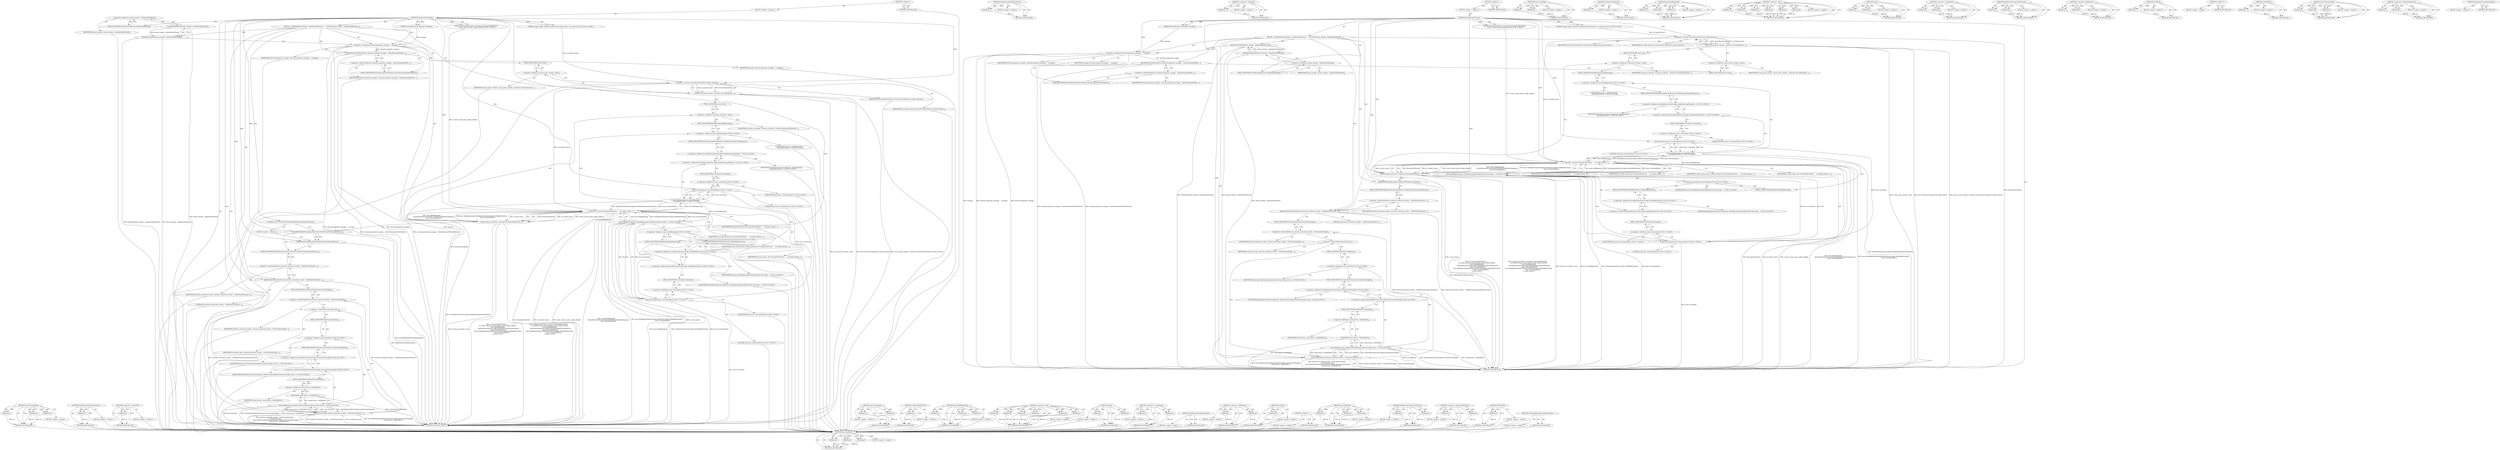 digraph "AddDefaultProxyBypassRules" {
vulnerable_188 [label=<(METHOD,GetConnectionType)>];
vulnerable_189 [label=<(PARAM,p1)>];
vulnerable_190 [label=<(PARAM,p2)>];
vulnerable_191 [label=<(PARAM,p3)>];
vulnerable_192 [label=<(BLOCK,&lt;empty&gt;,&lt;empty&gt;)>];
vulnerable_193 [label=<(METHOD_RETURN,ANY)>];
vulnerable_139 [label=<(METHOD,ResetWarmupURLFetchMetrics)>];
vulnerable_140 [label=<(PARAM,p1)>];
vulnerable_141 [label=<(BLOCK,&lt;empty&gt;,&lt;empty&gt;)>];
vulnerable_142 [label=<(METHOD_RETURN,ANY)>];
vulnerable_168 [label=<(METHOD,&lt;operator&gt;.addressOf)>];
vulnerable_169 [label=<(PARAM,p1)>];
vulnerable_170 [label=<(BLOCK,&lt;empty&gt;,&lt;empty&gt;)>];
vulnerable_171 [label=<(METHOD_RETURN,ANY)>];
vulnerable_6 [label=<(METHOD,&lt;global&gt;)<SUB>1</SUB>>];
vulnerable_7 [label=<(BLOCK,&lt;empty&gt;,&lt;empty&gt;)<SUB>1</SUB>>];
vulnerable_8 [label=<(METHOD,InitializeOnIOThread)<SUB>1</SUB>>];
vulnerable_9 [label="<(PARAM,scoped_refptr&lt;network::SharedURLLoaderFactory&gt; url_loader_factory)<SUB>2</SUB>>"];
vulnerable_10 [label="<(PARAM,WarmupURLFetcher::CreateCustomProxyConfigCallback
        create_custom_proxy_config_callback)<SUB>3</SUB>>"];
vulnerable_11 [label=<(PARAM,NetworkPropertiesManager* manager)<SUB>5</SUB>>];
vulnerable_12 [label=<(BLOCK,{
  DCHECK(thread_checker_.CalledOnValidThread(...,{
  DCHECK(thread_checker_.CalledOnValidThread(...)<SUB>5</SUB>>];
vulnerable_13 [label=<(DCHECK,DCHECK(thread_checker_.CalledOnValidThread()))<SUB>6</SUB>>];
vulnerable_14 [label=<(CalledOnValidThread,thread_checker_.CalledOnValidThread())<SUB>6</SUB>>];
vulnerable_15 [label=<(&lt;operator&gt;.fieldAccess,thread_checker_.CalledOnValidThread)<SUB>6</SUB>>];
vulnerable_16 [label=<(IDENTIFIER,thread_checker_,thread_checker_.CalledOnValidThread())<SUB>6</SUB>>];
vulnerable_17 [label=<(FIELD_IDENTIFIER,CalledOnValidThread,CalledOnValidThread)<SUB>6</SUB>>];
vulnerable_18 [label=<(&lt;operator&gt;.assignment,network_properties_manager_ = manager)<SUB>7</SUB>>];
vulnerable_19 [label=<(IDENTIFIER,network_properties_manager_,network_properties_manager_ = manager)<SUB>7</SUB>>];
vulnerable_20 [label=<(IDENTIFIER,manager,network_properties_manager_ = manager)<SUB>7</SUB>>];
vulnerable_21 [label=<(ResetWarmupURLFetchMetrics,network_properties_manager_-&gt;ResetWarmupURLFetc...)<SUB>8</SUB>>];
vulnerable_22 [label=<(&lt;operator&gt;.indirectFieldAccess,network_properties_manager_-&gt;ResetWarmupURLFetc...)<SUB>8</SUB>>];
vulnerable_23 [label=<(IDENTIFIER,network_properties_manager_,network_properties_manager_-&gt;ResetWarmupURLFetc...)<SUB>8</SUB>>];
vulnerable_24 [label=<(FIELD_IDENTIFIER,ResetWarmupURLFetchMetrics,ResetWarmupURLFetchMetrics)<SUB>8</SUB>>];
vulnerable_25 [label=<(reset,secure_proxy_checker_.reset(new SecureProxyChec...)<SUB>10</SUB>>];
vulnerable_26 [label=<(&lt;operator&gt;.fieldAccess,secure_proxy_checker_.reset)<SUB>10</SUB>>];
vulnerable_27 [label=<(IDENTIFIER,secure_proxy_checker_,secure_proxy_checker_.reset(new SecureProxyChec...)<SUB>10</SUB>>];
vulnerable_28 [label=<(FIELD_IDENTIFIER,reset,reset)<SUB>10</SUB>>];
vulnerable_29 [label=<(&lt;operator&gt;.new,new SecureProxyChecker(url_loader_factory))<SUB>10</SUB>>];
vulnerable_30 [label=<(IDENTIFIER,SecureProxyChecker,new SecureProxyChecker(url_loader_factory))<SUB>10</SUB>>];
vulnerable_31 [label=<(IDENTIFIER,url_loader_factory,new SecureProxyChecker(url_loader_factory))<SUB>10</SUB>>];
vulnerable_32 [label=<(reset,warmup_url_fetcher_.reset(new WarmupURLFetcher(...)<SUB>11</SUB>>];
vulnerable_33 [label=<(&lt;operator&gt;.fieldAccess,warmup_url_fetcher_.reset)<SUB>11</SUB>>];
vulnerable_34 [label=<(IDENTIFIER,warmup_url_fetcher_,warmup_url_fetcher_.reset(new WarmupURLFetcher(...)<SUB>11</SUB>>];
vulnerable_35 [label=<(FIELD_IDENTIFIER,reset,reset)<SUB>11</SUB>>];
vulnerable_36 [label=<(&lt;operator&gt;.new,new WarmupURLFetcher(
      url_loader_factory,...)<SUB>11</SUB>>];
vulnerable_37 [label=<(IDENTIFIER,WarmupURLFetcher,new WarmupURLFetcher(
      url_loader_factory,...)<SUB>11</SUB>>];
vulnerable_38 [label=<(IDENTIFIER,url_loader_factory,new WarmupURLFetcher(
      url_loader_factory,...)<SUB>12</SUB>>];
vulnerable_39 [label=<(IDENTIFIER,create_custom_proxy_config_callback,new WarmupURLFetcher(
      url_loader_factory,...)<SUB>12</SUB>>];
vulnerable_40 [label="<(base.BindRepeating,base::BindRepeating(
          &amp;DataReductionPr...)<SUB>13</SUB>>"];
vulnerable_41 [label="<(&lt;operator&gt;.fieldAccess,base::BindRepeating)<SUB>13</SUB>>"];
vulnerable_42 [label="<(IDENTIFIER,base,base::BindRepeating(
          &amp;DataReductionPr...)<SUB>13</SUB>>"];
vulnerable_43 [label=<(FIELD_IDENTIFIER,BindRepeating,BindRepeating)<SUB>13</SUB>>];
vulnerable_44 [label="<(&lt;operator&gt;.addressOf,&amp;DataReductionProxyConfig::HandleWarmupFetcherR...)<SUB>14</SUB>>"];
vulnerable_45 [label="<(&lt;operator&gt;.fieldAccess,DataReductionProxyConfig::HandleWarmupFetcherRe...)<SUB>14</SUB>>"];
vulnerable_46 [label="<(IDENTIFIER,DataReductionProxyConfig,base::BindRepeating(
          &amp;DataReductionPr...)<SUB>14</SUB>>"];
vulnerable_47 [label=<(FIELD_IDENTIFIER,HandleWarmupFetcherResponse,HandleWarmupFetcherResponse)<SUB>14</SUB>>];
vulnerable_48 [label="<(base.Unretained,base::Unretained(this))<SUB>15</SUB>>"];
vulnerable_49 [label="<(&lt;operator&gt;.fieldAccess,base::Unretained)<SUB>15</SUB>>"];
vulnerable_50 [label="<(IDENTIFIER,base,base::Unretained(this))<SUB>15</SUB>>"];
vulnerable_51 [label=<(FIELD_IDENTIFIER,Unretained,Unretained)<SUB>15</SUB>>];
vulnerable_52 [label="<(LITERAL,this,base::Unretained(this))<SUB>15</SUB>>"];
vulnerable_53 [label="<(base.BindRepeating,base::BindRepeating(&amp;DataReductionProxyConfig::...)<SUB>16</SUB>>"];
vulnerable_54 [label="<(&lt;operator&gt;.fieldAccess,base::BindRepeating)<SUB>16</SUB>>"];
vulnerable_55 [label="<(IDENTIFIER,base,base::BindRepeating(&amp;DataReductionProxyConfig::...)<SUB>16</SUB>>"];
vulnerable_56 [label=<(FIELD_IDENTIFIER,BindRepeating,BindRepeating)<SUB>16</SUB>>];
vulnerable_57 [label="<(&lt;operator&gt;.addressOf,&amp;DataReductionProxyConfig::GetHttpRttEstimate)<SUB>16</SUB>>"];
vulnerable_58 [label="<(&lt;operator&gt;.fieldAccess,DataReductionProxyConfig::GetHttpRttEstimate)<SUB>16</SUB>>"];
vulnerable_59 [label="<(IDENTIFIER,DataReductionProxyConfig,base::BindRepeating(&amp;DataReductionProxyConfig::...)<SUB>16</SUB>>"];
vulnerable_60 [label=<(FIELD_IDENTIFIER,GetHttpRttEstimate,GetHttpRttEstimate)<SUB>16</SUB>>];
vulnerable_61 [label="<(base.Unretained,base::Unretained(this))<SUB>17</SUB>>"];
vulnerable_62 [label="<(&lt;operator&gt;.fieldAccess,base::Unretained)<SUB>17</SUB>>"];
vulnerable_63 [label="<(IDENTIFIER,base,base::Unretained(this))<SUB>17</SUB>>"];
vulnerable_64 [label=<(FIELD_IDENTIFIER,Unretained,Unretained)<SUB>17</SUB>>];
vulnerable_65 [label="<(LITERAL,this,base::Unretained(this))<SUB>17</SUB>>"];
vulnerable_66 [label=<(IDENTIFIER,ui_task_runner_,new WarmupURLFetcher(
      url_loader_factory,...)<SUB>18</SUB>>];
vulnerable_67 [label=<(CONTROL_STRUCTURE,IF,if (ShouldAddDefaultProxyBypassRules()))<SUB>20</SUB>>];
vulnerable_68 [label=<(ShouldAddDefaultProxyBypassRules,ShouldAddDefaultProxyBypassRules())<SUB>20</SUB>>];
vulnerable_69 [label=<(BLOCK,&lt;empty&gt;,&lt;empty&gt;)<SUB>21</SUB>>];
vulnerable_70 [label=<(AddDefaultProxyBypassRules,AddDefaultProxyBypassRules())<SUB>21</SUB>>];
vulnerable_71 [label=<(AddNetworkConnectionObserver,network_connection_tracker_-&gt;AddNetworkConnecti...)<SUB>23</SUB>>];
vulnerable_72 [label=<(&lt;operator&gt;.indirectFieldAccess,network_connection_tracker_-&gt;AddNetworkConnecti...)<SUB>23</SUB>>];
vulnerable_73 [label=<(IDENTIFIER,network_connection_tracker_,network_connection_tracker_-&gt;AddNetworkConnecti...)<SUB>23</SUB>>];
vulnerable_74 [label=<(FIELD_IDENTIFIER,AddNetworkConnectionObserver,AddNetworkConnectionObserver)<SUB>23</SUB>>];
vulnerable_75 [label=<(LITERAL,this,network_connection_tracker_-&gt;AddNetworkConnecti...)<SUB>23</SUB>>];
vulnerable_76 [label=<(GetConnectionType,network_connection_tracker_-&gt;GetConnectionType(...)<SUB>24</SUB>>];
vulnerable_77 [label=<(&lt;operator&gt;.indirectFieldAccess,network_connection_tracker_-&gt;GetConnectionType)<SUB>24</SUB>>];
vulnerable_78 [label=<(IDENTIFIER,network_connection_tracker_,network_connection_tracker_-&gt;GetConnectionType(...)<SUB>24</SUB>>];
vulnerable_79 [label=<(FIELD_IDENTIFIER,GetConnectionType,GetConnectionType)<SUB>24</SUB>>];
vulnerable_80 [label=<(&lt;operator&gt;.addressOf,&amp;connection_type_)<SUB>25</SUB>>];
vulnerable_81 [label=<(IDENTIFIER,connection_type_,network_connection_tracker_-&gt;GetConnectionType(...)<SUB>25</SUB>>];
vulnerable_82 [label="<(base.BindOnce,base::BindOnce(&amp;DataReductionProxyConfig::OnCon...)<SUB>26</SUB>>"];
vulnerable_83 [label="<(&lt;operator&gt;.fieldAccess,base::BindOnce)<SUB>26</SUB>>"];
vulnerable_84 [label="<(IDENTIFIER,base,base::BindOnce(&amp;DataReductionProxyConfig::OnCon...)<SUB>26</SUB>>"];
vulnerable_85 [label=<(FIELD_IDENTIFIER,BindOnce,BindOnce)<SUB>26</SUB>>];
vulnerable_86 [label="<(&lt;operator&gt;.addressOf,&amp;DataReductionProxyConfig::OnConnectionChanged)<SUB>26</SUB>>"];
vulnerable_87 [label="<(&lt;operator&gt;.fieldAccess,DataReductionProxyConfig::OnConnectionChanged)<SUB>26</SUB>>"];
vulnerable_88 [label="<(IDENTIFIER,DataReductionProxyConfig,base::BindOnce(&amp;DataReductionProxyConfig::OnCon...)<SUB>26</SUB>>"];
vulnerable_89 [label=<(FIELD_IDENTIFIER,OnConnectionChanged,OnConnectionChanged)<SUB>26</SUB>>];
vulnerable_90 [label=<(GetWeakPtr,weak_factory_.GetWeakPtr())<SUB>27</SUB>>];
vulnerable_91 [label=<(&lt;operator&gt;.fieldAccess,weak_factory_.GetWeakPtr)<SUB>27</SUB>>];
vulnerable_92 [label=<(IDENTIFIER,weak_factory_,weak_factory_.GetWeakPtr())<SUB>27</SUB>>];
vulnerable_93 [label=<(FIELD_IDENTIFIER,GetWeakPtr,GetWeakPtr)<SUB>27</SUB>>];
vulnerable_94 [label=<(METHOD_RETURN,void)<SUB>1</SUB>>];
vulnerable_96 [label=<(METHOD_RETURN,ANY)<SUB>1</SUB>>];
vulnerable_172 [label=<(METHOD,base.Unretained)>];
vulnerable_173 [label=<(PARAM,p1)>];
vulnerable_174 [label=<(PARAM,p2)>];
vulnerable_175 [label=<(BLOCK,&lt;empty&gt;,&lt;empty&gt;)>];
vulnerable_176 [label=<(METHOD_RETURN,ANY)>];
vulnerable_125 [label=<(METHOD,CalledOnValidThread)>];
vulnerable_126 [label=<(PARAM,p1)>];
vulnerable_127 [label=<(BLOCK,&lt;empty&gt;,&lt;empty&gt;)>];
vulnerable_128 [label=<(METHOD_RETURN,ANY)>];
vulnerable_162 [label=<(METHOD,base.BindRepeating)>];
vulnerable_163 [label=<(PARAM,p1)>];
vulnerable_164 [label=<(PARAM,p2)>];
vulnerable_165 [label=<(PARAM,p3)>];
vulnerable_166 [label=<(BLOCK,&lt;empty&gt;,&lt;empty&gt;)>];
vulnerable_167 [label=<(METHOD_RETURN,ANY)>];
vulnerable_153 [label=<(METHOD,&lt;operator&gt;.new)>];
vulnerable_154 [label=<(PARAM,p1)>];
vulnerable_155 [label=<(PARAM,p2)>];
vulnerable_156 [label=<(PARAM,p3)>];
vulnerable_157 [label=<(PARAM,p4)>];
vulnerable_158 [label=<(PARAM,p5)>];
vulnerable_159 [label=<(PARAM,p6)>];
vulnerable_160 [label=<(BLOCK,&lt;empty&gt;,&lt;empty&gt;)>];
vulnerable_161 [label=<(METHOD_RETURN,ANY)>];
vulnerable_148 [label=<(METHOD,reset)>];
vulnerable_149 [label=<(PARAM,p1)>];
vulnerable_150 [label=<(PARAM,p2)>];
vulnerable_151 [label=<(BLOCK,&lt;empty&gt;,&lt;empty&gt;)>];
vulnerable_152 [label=<(METHOD_RETURN,ANY)>];
vulnerable_134 [label=<(METHOD,&lt;operator&gt;.assignment)>];
vulnerable_135 [label=<(PARAM,p1)>];
vulnerable_136 [label=<(PARAM,p2)>];
vulnerable_137 [label=<(BLOCK,&lt;empty&gt;,&lt;empty&gt;)>];
vulnerable_138 [label=<(METHOD_RETURN,ANY)>];
vulnerable_180 [label=<(METHOD,AddDefaultProxyBypassRules)>];
vulnerable_181 [label=<(BLOCK,&lt;empty&gt;,&lt;empty&gt;)>];
vulnerable_182 [label=<(METHOD_RETURN,ANY)>];
vulnerable_129 [label=<(METHOD,&lt;operator&gt;.fieldAccess)>];
vulnerable_130 [label=<(PARAM,p1)>];
vulnerable_131 [label=<(PARAM,p2)>];
vulnerable_132 [label=<(BLOCK,&lt;empty&gt;,&lt;empty&gt;)>];
vulnerable_133 [label=<(METHOD_RETURN,ANY)>];
vulnerable_121 [label=<(METHOD,DCHECK)>];
vulnerable_122 [label=<(PARAM,p1)>];
vulnerable_123 [label=<(BLOCK,&lt;empty&gt;,&lt;empty&gt;)>];
vulnerable_124 [label=<(METHOD_RETURN,ANY)>];
vulnerable_115 [label=<(METHOD,&lt;global&gt;)<SUB>1</SUB>>];
vulnerable_116 [label=<(BLOCK,&lt;empty&gt;,&lt;empty&gt;)>];
vulnerable_117 [label=<(METHOD_RETURN,ANY)>];
vulnerable_194 [label=<(METHOD,base.BindOnce)>];
vulnerable_195 [label=<(PARAM,p1)>];
vulnerable_196 [label=<(PARAM,p2)>];
vulnerable_197 [label=<(PARAM,p3)>];
vulnerable_198 [label=<(BLOCK,&lt;empty&gt;,&lt;empty&gt;)>];
vulnerable_199 [label=<(METHOD_RETURN,ANY)>];
vulnerable_183 [label=<(METHOD,AddNetworkConnectionObserver)>];
vulnerable_184 [label=<(PARAM,p1)>];
vulnerable_185 [label=<(PARAM,p2)>];
vulnerable_186 [label=<(BLOCK,&lt;empty&gt;,&lt;empty&gt;)>];
vulnerable_187 [label=<(METHOD_RETURN,ANY)>];
vulnerable_143 [label=<(METHOD,&lt;operator&gt;.indirectFieldAccess)>];
vulnerable_144 [label=<(PARAM,p1)>];
vulnerable_145 [label=<(PARAM,p2)>];
vulnerable_146 [label=<(BLOCK,&lt;empty&gt;,&lt;empty&gt;)>];
vulnerable_147 [label=<(METHOD_RETURN,ANY)>];
vulnerable_200 [label=<(METHOD,GetWeakPtr)>];
vulnerable_201 [label=<(PARAM,p1)>];
vulnerable_202 [label=<(BLOCK,&lt;empty&gt;,&lt;empty&gt;)>];
vulnerable_203 [label=<(METHOD_RETURN,ANY)>];
vulnerable_177 [label=<(METHOD,ShouldAddDefaultProxyBypassRules)>];
vulnerable_178 [label=<(BLOCK,&lt;empty&gt;,&lt;empty&gt;)>];
vulnerable_179 [label=<(METHOD_RETURN,ANY)>];
fixed_188 [label=<(METHOD,base.BindOnce)>];
fixed_189 [label=<(PARAM,p1)>];
fixed_190 [label=<(PARAM,p2)>];
fixed_191 [label=<(PARAM,p3)>];
fixed_192 [label=<(BLOCK,&lt;empty&gt;,&lt;empty&gt;)>];
fixed_193 [label=<(METHOD_RETURN,ANY)>];
fixed_136 [label=<(METHOD,ResetWarmupURLFetchMetrics)>];
fixed_137 [label=<(PARAM,p1)>];
fixed_138 [label=<(BLOCK,&lt;empty&gt;,&lt;empty&gt;)>];
fixed_139 [label=<(METHOD_RETURN,ANY)>];
fixed_165 [label=<(METHOD,&lt;operator&gt;.addressOf)>];
fixed_166 [label=<(PARAM,p1)>];
fixed_167 [label=<(BLOCK,&lt;empty&gt;,&lt;empty&gt;)>];
fixed_168 [label=<(METHOD_RETURN,ANY)>];
fixed_6 [label=<(METHOD,&lt;global&gt;)<SUB>1</SUB>>];
fixed_7 [label=<(BLOCK,&lt;empty&gt;,&lt;empty&gt;)<SUB>1</SUB>>];
fixed_8 [label=<(METHOD,InitializeOnIOThread)<SUB>1</SUB>>];
fixed_9 [label="<(PARAM,scoped_refptr&lt;network::SharedURLLoaderFactory&gt; url_loader_factory)<SUB>2</SUB>>"];
fixed_10 [label="<(PARAM,WarmupURLFetcher::CreateCustomProxyConfigCallback
        create_custom_proxy_config_callback)<SUB>3</SUB>>"];
fixed_11 [label=<(PARAM,NetworkPropertiesManager* manager)<SUB>5</SUB>>];
fixed_12 [label=<(BLOCK,{
  DCHECK(thread_checker_.CalledOnValidThread(...,{
  DCHECK(thread_checker_.CalledOnValidThread(...)<SUB>5</SUB>>];
fixed_13 [label=<(DCHECK,DCHECK(thread_checker_.CalledOnValidThread()))<SUB>6</SUB>>];
fixed_14 [label=<(CalledOnValidThread,thread_checker_.CalledOnValidThread())<SUB>6</SUB>>];
fixed_15 [label=<(&lt;operator&gt;.fieldAccess,thread_checker_.CalledOnValidThread)<SUB>6</SUB>>];
fixed_16 [label=<(IDENTIFIER,thread_checker_,thread_checker_.CalledOnValidThread())<SUB>6</SUB>>];
fixed_17 [label=<(FIELD_IDENTIFIER,CalledOnValidThread,CalledOnValidThread)<SUB>6</SUB>>];
fixed_18 [label=<(&lt;operator&gt;.assignment,network_properties_manager_ = manager)<SUB>7</SUB>>];
fixed_19 [label=<(IDENTIFIER,network_properties_manager_,network_properties_manager_ = manager)<SUB>7</SUB>>];
fixed_20 [label=<(IDENTIFIER,manager,network_properties_manager_ = manager)<SUB>7</SUB>>];
fixed_21 [label=<(ResetWarmupURLFetchMetrics,network_properties_manager_-&gt;ResetWarmupURLFetc...)<SUB>8</SUB>>];
fixed_22 [label=<(&lt;operator&gt;.indirectFieldAccess,network_properties_manager_-&gt;ResetWarmupURLFetc...)<SUB>8</SUB>>];
fixed_23 [label=<(IDENTIFIER,network_properties_manager_,network_properties_manager_-&gt;ResetWarmupURLFetc...)<SUB>8</SUB>>];
fixed_24 [label=<(FIELD_IDENTIFIER,ResetWarmupURLFetchMetrics,ResetWarmupURLFetchMetrics)<SUB>8</SUB>>];
fixed_25 [label=<(reset,secure_proxy_checker_.reset(new SecureProxyChec...)<SUB>10</SUB>>];
fixed_26 [label=<(&lt;operator&gt;.fieldAccess,secure_proxy_checker_.reset)<SUB>10</SUB>>];
fixed_27 [label=<(IDENTIFIER,secure_proxy_checker_,secure_proxy_checker_.reset(new SecureProxyChec...)<SUB>10</SUB>>];
fixed_28 [label=<(FIELD_IDENTIFIER,reset,reset)<SUB>10</SUB>>];
fixed_29 [label=<(&lt;operator&gt;.new,new SecureProxyChecker(url_loader_factory))<SUB>10</SUB>>];
fixed_30 [label=<(IDENTIFIER,SecureProxyChecker,new SecureProxyChecker(url_loader_factory))<SUB>10</SUB>>];
fixed_31 [label=<(IDENTIFIER,url_loader_factory,new SecureProxyChecker(url_loader_factory))<SUB>10</SUB>>];
fixed_32 [label=<(reset,warmup_url_fetcher_.reset(new WarmupURLFetcher(...)<SUB>11</SUB>>];
fixed_33 [label=<(&lt;operator&gt;.fieldAccess,warmup_url_fetcher_.reset)<SUB>11</SUB>>];
fixed_34 [label=<(IDENTIFIER,warmup_url_fetcher_,warmup_url_fetcher_.reset(new WarmupURLFetcher(...)<SUB>11</SUB>>];
fixed_35 [label=<(FIELD_IDENTIFIER,reset,reset)<SUB>11</SUB>>];
fixed_36 [label=<(&lt;operator&gt;.new,new WarmupURLFetcher(
      url_loader_factory,...)<SUB>11</SUB>>];
fixed_37 [label=<(IDENTIFIER,WarmupURLFetcher,new WarmupURLFetcher(
      url_loader_factory,...)<SUB>11</SUB>>];
fixed_38 [label=<(IDENTIFIER,url_loader_factory,new WarmupURLFetcher(
      url_loader_factory,...)<SUB>12</SUB>>];
fixed_39 [label=<(IDENTIFIER,create_custom_proxy_config_callback,new WarmupURLFetcher(
      url_loader_factory,...)<SUB>12</SUB>>];
fixed_40 [label="<(base.BindRepeating,base::BindRepeating(
          &amp;DataReductionPr...)<SUB>13</SUB>>"];
fixed_41 [label="<(&lt;operator&gt;.fieldAccess,base::BindRepeating)<SUB>13</SUB>>"];
fixed_42 [label="<(IDENTIFIER,base,base::BindRepeating(
          &amp;DataReductionPr...)<SUB>13</SUB>>"];
fixed_43 [label=<(FIELD_IDENTIFIER,BindRepeating,BindRepeating)<SUB>13</SUB>>];
fixed_44 [label="<(&lt;operator&gt;.addressOf,&amp;DataReductionProxyConfig::HandleWarmupFetcherR...)<SUB>14</SUB>>"];
fixed_45 [label="<(&lt;operator&gt;.fieldAccess,DataReductionProxyConfig::HandleWarmupFetcherRe...)<SUB>14</SUB>>"];
fixed_46 [label="<(IDENTIFIER,DataReductionProxyConfig,base::BindRepeating(
          &amp;DataReductionPr...)<SUB>14</SUB>>"];
fixed_47 [label=<(FIELD_IDENTIFIER,HandleWarmupFetcherResponse,HandleWarmupFetcherResponse)<SUB>14</SUB>>];
fixed_48 [label="<(base.Unretained,base::Unretained(this))<SUB>15</SUB>>"];
fixed_49 [label="<(&lt;operator&gt;.fieldAccess,base::Unretained)<SUB>15</SUB>>"];
fixed_50 [label="<(IDENTIFIER,base,base::Unretained(this))<SUB>15</SUB>>"];
fixed_51 [label=<(FIELD_IDENTIFIER,Unretained,Unretained)<SUB>15</SUB>>];
fixed_52 [label="<(LITERAL,this,base::Unretained(this))<SUB>15</SUB>>"];
fixed_53 [label="<(base.BindRepeating,base::BindRepeating(&amp;DataReductionProxyConfig::...)<SUB>16</SUB>>"];
fixed_54 [label="<(&lt;operator&gt;.fieldAccess,base::BindRepeating)<SUB>16</SUB>>"];
fixed_55 [label="<(IDENTIFIER,base,base::BindRepeating(&amp;DataReductionProxyConfig::...)<SUB>16</SUB>>"];
fixed_56 [label=<(FIELD_IDENTIFIER,BindRepeating,BindRepeating)<SUB>16</SUB>>];
fixed_57 [label="<(&lt;operator&gt;.addressOf,&amp;DataReductionProxyConfig::GetHttpRttEstimate)<SUB>16</SUB>>"];
fixed_58 [label="<(&lt;operator&gt;.fieldAccess,DataReductionProxyConfig::GetHttpRttEstimate)<SUB>16</SUB>>"];
fixed_59 [label="<(IDENTIFIER,DataReductionProxyConfig,base::BindRepeating(&amp;DataReductionProxyConfig::...)<SUB>16</SUB>>"];
fixed_60 [label=<(FIELD_IDENTIFIER,GetHttpRttEstimate,GetHttpRttEstimate)<SUB>16</SUB>>];
fixed_61 [label="<(base.Unretained,base::Unretained(this))<SUB>17</SUB>>"];
fixed_62 [label="<(&lt;operator&gt;.fieldAccess,base::Unretained)<SUB>17</SUB>>"];
fixed_63 [label="<(IDENTIFIER,base,base::Unretained(this))<SUB>17</SUB>>"];
fixed_64 [label=<(FIELD_IDENTIFIER,Unretained,Unretained)<SUB>17</SUB>>];
fixed_65 [label="<(LITERAL,this,base::Unretained(this))<SUB>17</SUB>>"];
fixed_66 [label=<(IDENTIFIER,ui_task_runner_,new WarmupURLFetcher(
      url_loader_factory,...)<SUB>18</SUB>>];
fixed_67 [label=<(AddDefaultProxyBypassRules,AddDefaultProxyBypassRules())<SUB>20</SUB>>];
fixed_68 [label=<(AddNetworkConnectionObserver,network_connection_tracker_-&gt;AddNetworkConnecti...)<SUB>22</SUB>>];
fixed_69 [label=<(&lt;operator&gt;.indirectFieldAccess,network_connection_tracker_-&gt;AddNetworkConnecti...)<SUB>22</SUB>>];
fixed_70 [label=<(IDENTIFIER,network_connection_tracker_,network_connection_tracker_-&gt;AddNetworkConnecti...)<SUB>22</SUB>>];
fixed_71 [label=<(FIELD_IDENTIFIER,AddNetworkConnectionObserver,AddNetworkConnectionObserver)<SUB>22</SUB>>];
fixed_72 [label=<(LITERAL,this,network_connection_tracker_-&gt;AddNetworkConnecti...)<SUB>22</SUB>>];
fixed_73 [label=<(GetConnectionType,network_connection_tracker_-&gt;GetConnectionType(...)<SUB>23</SUB>>];
fixed_74 [label=<(&lt;operator&gt;.indirectFieldAccess,network_connection_tracker_-&gt;GetConnectionType)<SUB>23</SUB>>];
fixed_75 [label=<(IDENTIFIER,network_connection_tracker_,network_connection_tracker_-&gt;GetConnectionType(...)<SUB>23</SUB>>];
fixed_76 [label=<(FIELD_IDENTIFIER,GetConnectionType,GetConnectionType)<SUB>23</SUB>>];
fixed_77 [label=<(&lt;operator&gt;.addressOf,&amp;connection_type_)<SUB>24</SUB>>];
fixed_78 [label=<(IDENTIFIER,connection_type_,network_connection_tracker_-&gt;GetConnectionType(...)<SUB>24</SUB>>];
fixed_79 [label="<(base.BindOnce,base::BindOnce(&amp;DataReductionProxyConfig::OnCon...)<SUB>25</SUB>>"];
fixed_80 [label="<(&lt;operator&gt;.fieldAccess,base::BindOnce)<SUB>25</SUB>>"];
fixed_81 [label="<(IDENTIFIER,base,base::BindOnce(&amp;DataReductionProxyConfig::OnCon...)<SUB>25</SUB>>"];
fixed_82 [label=<(FIELD_IDENTIFIER,BindOnce,BindOnce)<SUB>25</SUB>>];
fixed_83 [label="<(&lt;operator&gt;.addressOf,&amp;DataReductionProxyConfig::OnConnectionChanged)<SUB>25</SUB>>"];
fixed_84 [label="<(&lt;operator&gt;.fieldAccess,DataReductionProxyConfig::OnConnectionChanged)<SUB>25</SUB>>"];
fixed_85 [label="<(IDENTIFIER,DataReductionProxyConfig,base::BindOnce(&amp;DataReductionProxyConfig::OnCon...)<SUB>25</SUB>>"];
fixed_86 [label=<(FIELD_IDENTIFIER,OnConnectionChanged,OnConnectionChanged)<SUB>25</SUB>>];
fixed_87 [label=<(GetWeakPtr,weak_factory_.GetWeakPtr())<SUB>26</SUB>>];
fixed_88 [label=<(&lt;operator&gt;.fieldAccess,weak_factory_.GetWeakPtr)<SUB>26</SUB>>];
fixed_89 [label=<(IDENTIFIER,weak_factory_,weak_factory_.GetWeakPtr())<SUB>26</SUB>>];
fixed_90 [label=<(FIELD_IDENTIFIER,GetWeakPtr,GetWeakPtr)<SUB>26</SUB>>];
fixed_91 [label=<(METHOD_RETURN,void)<SUB>1</SUB>>];
fixed_93 [label=<(METHOD_RETURN,ANY)<SUB>1</SUB>>];
fixed_169 [label=<(METHOD,base.Unretained)>];
fixed_170 [label=<(PARAM,p1)>];
fixed_171 [label=<(PARAM,p2)>];
fixed_172 [label=<(BLOCK,&lt;empty&gt;,&lt;empty&gt;)>];
fixed_173 [label=<(METHOD_RETURN,ANY)>];
fixed_122 [label=<(METHOD,CalledOnValidThread)>];
fixed_123 [label=<(PARAM,p1)>];
fixed_124 [label=<(BLOCK,&lt;empty&gt;,&lt;empty&gt;)>];
fixed_125 [label=<(METHOD_RETURN,ANY)>];
fixed_159 [label=<(METHOD,base.BindRepeating)>];
fixed_160 [label=<(PARAM,p1)>];
fixed_161 [label=<(PARAM,p2)>];
fixed_162 [label=<(PARAM,p3)>];
fixed_163 [label=<(BLOCK,&lt;empty&gt;,&lt;empty&gt;)>];
fixed_164 [label=<(METHOD_RETURN,ANY)>];
fixed_150 [label=<(METHOD,&lt;operator&gt;.new)>];
fixed_151 [label=<(PARAM,p1)>];
fixed_152 [label=<(PARAM,p2)>];
fixed_153 [label=<(PARAM,p3)>];
fixed_154 [label=<(PARAM,p4)>];
fixed_155 [label=<(PARAM,p5)>];
fixed_156 [label=<(PARAM,p6)>];
fixed_157 [label=<(BLOCK,&lt;empty&gt;,&lt;empty&gt;)>];
fixed_158 [label=<(METHOD_RETURN,ANY)>];
fixed_145 [label=<(METHOD,reset)>];
fixed_146 [label=<(PARAM,p1)>];
fixed_147 [label=<(PARAM,p2)>];
fixed_148 [label=<(BLOCK,&lt;empty&gt;,&lt;empty&gt;)>];
fixed_149 [label=<(METHOD_RETURN,ANY)>];
fixed_131 [label=<(METHOD,&lt;operator&gt;.assignment)>];
fixed_132 [label=<(PARAM,p1)>];
fixed_133 [label=<(PARAM,p2)>];
fixed_134 [label=<(BLOCK,&lt;empty&gt;,&lt;empty&gt;)>];
fixed_135 [label=<(METHOD_RETURN,ANY)>];
fixed_177 [label=<(METHOD,AddNetworkConnectionObserver)>];
fixed_178 [label=<(PARAM,p1)>];
fixed_179 [label=<(PARAM,p2)>];
fixed_180 [label=<(BLOCK,&lt;empty&gt;,&lt;empty&gt;)>];
fixed_181 [label=<(METHOD_RETURN,ANY)>];
fixed_126 [label=<(METHOD,&lt;operator&gt;.fieldAccess)>];
fixed_127 [label=<(PARAM,p1)>];
fixed_128 [label=<(PARAM,p2)>];
fixed_129 [label=<(BLOCK,&lt;empty&gt;,&lt;empty&gt;)>];
fixed_130 [label=<(METHOD_RETURN,ANY)>];
fixed_118 [label=<(METHOD,DCHECK)>];
fixed_119 [label=<(PARAM,p1)>];
fixed_120 [label=<(BLOCK,&lt;empty&gt;,&lt;empty&gt;)>];
fixed_121 [label=<(METHOD_RETURN,ANY)>];
fixed_112 [label=<(METHOD,&lt;global&gt;)<SUB>1</SUB>>];
fixed_113 [label=<(BLOCK,&lt;empty&gt;,&lt;empty&gt;)>];
fixed_114 [label=<(METHOD_RETURN,ANY)>];
fixed_194 [label=<(METHOD,GetWeakPtr)>];
fixed_195 [label=<(PARAM,p1)>];
fixed_196 [label=<(BLOCK,&lt;empty&gt;,&lt;empty&gt;)>];
fixed_197 [label=<(METHOD_RETURN,ANY)>];
fixed_182 [label=<(METHOD,GetConnectionType)>];
fixed_183 [label=<(PARAM,p1)>];
fixed_184 [label=<(PARAM,p2)>];
fixed_185 [label=<(PARAM,p3)>];
fixed_186 [label=<(BLOCK,&lt;empty&gt;,&lt;empty&gt;)>];
fixed_187 [label=<(METHOD_RETURN,ANY)>];
fixed_140 [label=<(METHOD,&lt;operator&gt;.indirectFieldAccess)>];
fixed_141 [label=<(PARAM,p1)>];
fixed_142 [label=<(PARAM,p2)>];
fixed_143 [label=<(BLOCK,&lt;empty&gt;,&lt;empty&gt;)>];
fixed_144 [label=<(METHOD_RETURN,ANY)>];
fixed_174 [label=<(METHOD,AddDefaultProxyBypassRules)>];
fixed_175 [label=<(BLOCK,&lt;empty&gt;,&lt;empty&gt;)>];
fixed_176 [label=<(METHOD_RETURN,ANY)>];
vulnerable_188 -> vulnerable_189  [key=0, label="AST: "];
vulnerable_188 -> vulnerable_189  [key=1, label="DDG: "];
vulnerable_188 -> vulnerable_192  [key=0, label="AST: "];
vulnerable_188 -> vulnerable_190  [key=0, label="AST: "];
vulnerable_188 -> vulnerable_190  [key=1, label="DDG: "];
vulnerable_188 -> vulnerable_193  [key=0, label="AST: "];
vulnerable_188 -> vulnerable_193  [key=1, label="CFG: "];
vulnerable_188 -> vulnerable_191  [key=0, label="AST: "];
vulnerable_188 -> vulnerable_191  [key=1, label="DDG: "];
vulnerable_189 -> vulnerable_193  [key=0, label="DDG: p1"];
vulnerable_190 -> vulnerable_193  [key=0, label="DDG: p2"];
vulnerable_191 -> vulnerable_193  [key=0, label="DDG: p3"];
vulnerable_192 -> fixed_188  [key=0];
vulnerable_193 -> fixed_188  [key=0];
vulnerable_139 -> vulnerable_140  [key=0, label="AST: "];
vulnerable_139 -> vulnerable_140  [key=1, label="DDG: "];
vulnerable_139 -> vulnerable_141  [key=0, label="AST: "];
vulnerable_139 -> vulnerable_142  [key=0, label="AST: "];
vulnerable_139 -> vulnerable_142  [key=1, label="CFG: "];
vulnerable_140 -> vulnerable_142  [key=0, label="DDG: p1"];
vulnerable_141 -> fixed_188  [key=0];
vulnerable_142 -> fixed_188  [key=0];
vulnerable_168 -> vulnerable_169  [key=0, label="AST: "];
vulnerable_168 -> vulnerable_169  [key=1, label="DDG: "];
vulnerable_168 -> vulnerable_170  [key=0, label="AST: "];
vulnerable_168 -> vulnerable_171  [key=0, label="AST: "];
vulnerable_168 -> vulnerable_171  [key=1, label="CFG: "];
vulnerable_169 -> vulnerable_171  [key=0, label="DDG: p1"];
vulnerable_170 -> fixed_188  [key=0];
vulnerable_171 -> fixed_188  [key=0];
vulnerable_6 -> vulnerable_7  [key=0, label="AST: "];
vulnerable_6 -> vulnerable_96  [key=0, label="AST: "];
vulnerable_6 -> vulnerable_96  [key=1, label="CFG: "];
vulnerable_7 -> vulnerable_8  [key=0, label="AST: "];
vulnerable_8 -> vulnerable_9  [key=0, label="AST: "];
vulnerable_8 -> vulnerable_9  [key=1, label="DDG: "];
vulnerable_8 -> vulnerable_10  [key=0, label="AST: "];
vulnerable_8 -> vulnerable_10  [key=1, label="DDG: "];
vulnerable_8 -> vulnerable_11  [key=0, label="AST: "];
vulnerable_8 -> vulnerable_11  [key=1, label="DDG: "];
vulnerable_8 -> vulnerable_12  [key=0, label="AST: "];
vulnerable_8 -> vulnerable_94  [key=0, label="AST: "];
vulnerable_8 -> vulnerable_17  [key=0, label="CFG: "];
vulnerable_8 -> vulnerable_18  [key=0, label="DDG: "];
vulnerable_8 -> vulnerable_68  [key=0, label="DDG: "];
vulnerable_8 -> vulnerable_71  [key=0, label="DDG: "];
vulnerable_8 -> vulnerable_76  [key=0, label="DDG: "];
vulnerable_8 -> vulnerable_29  [key=0, label="DDG: "];
vulnerable_8 -> vulnerable_36  [key=0, label="DDG: "];
vulnerable_8 -> vulnerable_70  [key=0, label="DDG: "];
vulnerable_8 -> vulnerable_48  [key=0, label="DDG: "];
vulnerable_8 -> vulnerable_61  [key=0, label="DDG: "];
vulnerable_9 -> vulnerable_29  [key=0, label="DDG: url_loader_factory"];
vulnerable_10 -> vulnerable_36  [key=0, label="DDG: create_custom_proxy_config_callback"];
vulnerable_11 -> vulnerable_18  [key=0, label="DDG: manager"];
vulnerable_12 -> vulnerable_13  [key=0, label="AST: "];
vulnerable_12 -> vulnerable_18  [key=0, label="AST: "];
vulnerable_12 -> vulnerable_21  [key=0, label="AST: "];
vulnerable_12 -> vulnerable_25  [key=0, label="AST: "];
vulnerable_12 -> vulnerable_32  [key=0, label="AST: "];
vulnerable_12 -> vulnerable_67  [key=0, label="AST: "];
vulnerable_12 -> vulnerable_71  [key=0, label="AST: "];
vulnerable_12 -> vulnerable_76  [key=0, label="AST: "];
vulnerable_13 -> vulnerable_14  [key=0, label="AST: "];
vulnerable_13 -> vulnerable_18  [key=0, label="CFG: "];
vulnerable_13 -> vulnerable_94  [key=0, label="DDG: thread_checker_.CalledOnValidThread()"];
vulnerable_13 -> vulnerable_94  [key=1, label="DDG: DCHECK(thread_checker_.CalledOnValidThread())"];
vulnerable_14 -> vulnerable_15  [key=0, label="AST: "];
vulnerable_14 -> vulnerable_13  [key=0, label="CFG: "];
vulnerable_14 -> vulnerable_13  [key=1, label="DDG: thread_checker_.CalledOnValidThread"];
vulnerable_14 -> vulnerable_94  [key=0, label="DDG: thread_checker_.CalledOnValidThread"];
vulnerable_15 -> vulnerable_16  [key=0, label="AST: "];
vulnerable_15 -> vulnerable_17  [key=0, label="AST: "];
vulnerable_15 -> vulnerable_14  [key=0, label="CFG: "];
vulnerable_16 -> fixed_188  [key=0];
vulnerable_17 -> vulnerable_15  [key=0, label="CFG: "];
vulnerable_18 -> vulnerable_19  [key=0, label="AST: "];
vulnerable_18 -> vulnerable_20  [key=0, label="AST: "];
vulnerable_18 -> vulnerable_24  [key=0, label="CFG: "];
vulnerable_18 -> vulnerable_94  [key=0, label="DDG: network_properties_manager_"];
vulnerable_18 -> vulnerable_94  [key=1, label="DDG: manager"];
vulnerable_18 -> vulnerable_94  [key=2, label="DDG: network_properties_manager_ = manager"];
vulnerable_18 -> vulnerable_21  [key=0, label="DDG: network_properties_manager_"];
vulnerable_19 -> fixed_188  [key=0];
vulnerable_20 -> fixed_188  [key=0];
vulnerable_21 -> vulnerable_22  [key=0, label="AST: "];
vulnerable_21 -> vulnerable_28  [key=0, label="CFG: "];
vulnerable_21 -> vulnerable_94  [key=0, label="DDG: network_properties_manager_-&gt;ResetWarmupURLFetchMetrics"];
vulnerable_21 -> vulnerable_94  [key=1, label="DDG: network_properties_manager_-&gt;ResetWarmupURLFetchMetrics()"];
vulnerable_22 -> vulnerable_23  [key=0, label="AST: "];
vulnerable_22 -> vulnerable_24  [key=0, label="AST: "];
vulnerable_22 -> vulnerable_21  [key=0, label="CFG: "];
vulnerable_23 -> fixed_188  [key=0];
vulnerable_24 -> vulnerable_22  [key=0, label="CFG: "];
vulnerable_25 -> vulnerable_26  [key=0, label="AST: "];
vulnerable_25 -> vulnerable_29  [key=0, label="AST: "];
vulnerable_25 -> vulnerable_35  [key=0, label="CFG: "];
vulnerable_25 -> vulnerable_94  [key=0, label="DDG: secure_proxy_checker_.reset"];
vulnerable_25 -> vulnerable_94  [key=1, label="DDG: new SecureProxyChecker(url_loader_factory)"];
vulnerable_25 -> vulnerable_94  [key=2, label="DDG: secure_proxy_checker_.reset(new SecureProxyChecker(url_loader_factory))"];
vulnerable_26 -> vulnerable_27  [key=0, label="AST: "];
vulnerable_26 -> vulnerable_28  [key=0, label="AST: "];
vulnerable_26 -> vulnerable_29  [key=0, label="CFG: "];
vulnerable_27 -> fixed_188  [key=0];
vulnerable_28 -> vulnerable_26  [key=0, label="CFG: "];
vulnerable_29 -> vulnerable_30  [key=0, label="AST: "];
vulnerable_29 -> vulnerable_31  [key=0, label="AST: "];
vulnerable_29 -> vulnerable_25  [key=0, label="CFG: "];
vulnerable_29 -> vulnerable_25  [key=1, label="DDG: SecureProxyChecker"];
vulnerable_29 -> vulnerable_25  [key=2, label="DDG: url_loader_factory"];
vulnerable_29 -> vulnerable_94  [key=0, label="DDG: SecureProxyChecker"];
vulnerable_29 -> vulnerable_36  [key=0, label="DDG: url_loader_factory"];
vulnerable_30 -> fixed_188  [key=0];
vulnerable_31 -> fixed_188  [key=0];
vulnerable_32 -> vulnerable_33  [key=0, label="AST: "];
vulnerable_32 -> vulnerable_36  [key=0, label="AST: "];
vulnerable_32 -> vulnerable_68  [key=0, label="CFG: "];
vulnerable_32 -> vulnerable_94  [key=0, label="DDG: warmup_url_fetcher_.reset"];
vulnerable_32 -> vulnerable_94  [key=1, label="DDG: new WarmupURLFetcher(
      url_loader_factory, create_custom_proxy_config_callback,
      base::BindRepeating(
          &amp;DataReductionProxyConfig::HandleWarmupFetcherResponse,
          base::Unretained(this)),
      base::BindRepeating(&amp;DataReductionProxyConfig::GetHttpRttEstimate,
                           base::Unretained(this)),
       ui_task_runner_)"];
vulnerable_32 -> vulnerable_94  [key=2, label="DDG: warmup_url_fetcher_.reset(new WarmupURLFetcher(
      url_loader_factory, create_custom_proxy_config_callback,
      base::BindRepeating(
          &amp;DataReductionProxyConfig::HandleWarmupFetcherResponse,
          base::Unretained(this)),
      base::BindRepeating(&amp;DataReductionProxyConfig::GetHttpRttEstimate,
                           base::Unretained(this)),
       ui_task_runner_))"];
vulnerable_33 -> vulnerable_34  [key=0, label="AST: "];
vulnerable_33 -> vulnerable_35  [key=0, label="AST: "];
vulnerable_33 -> vulnerable_43  [key=0, label="CFG: "];
vulnerable_34 -> fixed_188  [key=0];
vulnerable_35 -> vulnerable_33  [key=0, label="CFG: "];
vulnerable_36 -> vulnerable_37  [key=0, label="AST: "];
vulnerable_36 -> vulnerable_38  [key=0, label="AST: "];
vulnerable_36 -> vulnerable_39  [key=0, label="AST: "];
vulnerable_36 -> vulnerable_40  [key=0, label="AST: "];
vulnerable_36 -> vulnerable_53  [key=0, label="AST: "];
vulnerable_36 -> vulnerable_66  [key=0, label="AST: "];
vulnerable_36 -> vulnerable_32  [key=0, label="CFG: "];
vulnerable_36 -> vulnerable_32  [key=1, label="DDG: WarmupURLFetcher"];
vulnerable_36 -> vulnerable_32  [key=2, label="DDG: url_loader_factory"];
vulnerable_36 -> vulnerable_32  [key=3, label="DDG: create_custom_proxy_config_callback"];
vulnerable_36 -> vulnerable_32  [key=4, label="DDG: base::BindRepeating(
          &amp;DataReductionProxyConfig::HandleWarmupFetcherResponse,
          base::Unretained(this))"];
vulnerable_36 -> vulnerable_32  [key=5, label="DDG: ui_task_runner_"];
vulnerable_36 -> vulnerable_32  [key=6, label="DDG: base::BindRepeating(&amp;DataReductionProxyConfig::GetHttpRttEstimate,
                           base::Unretained(this))"];
vulnerable_36 -> vulnerable_94  [key=0, label="DDG: WarmupURLFetcher"];
vulnerable_36 -> vulnerable_94  [key=1, label="DDG: url_loader_factory"];
vulnerable_36 -> vulnerable_94  [key=2, label="DDG: create_custom_proxy_config_callback"];
vulnerable_36 -> vulnerable_94  [key=3, label="DDG: base::BindRepeating(
          &amp;DataReductionProxyConfig::HandleWarmupFetcherResponse,
          base::Unretained(this))"];
vulnerable_36 -> vulnerable_94  [key=4, label="DDG: base::BindRepeating(&amp;DataReductionProxyConfig::GetHttpRttEstimate,
                           base::Unretained(this))"];
vulnerable_36 -> vulnerable_94  [key=5, label="DDG: ui_task_runner_"];
vulnerable_37 -> fixed_188  [key=0];
vulnerable_38 -> fixed_188  [key=0];
vulnerable_39 -> fixed_188  [key=0];
vulnerable_40 -> vulnerable_41  [key=0, label="AST: "];
vulnerable_40 -> vulnerable_44  [key=0, label="AST: "];
vulnerable_40 -> vulnerable_48  [key=0, label="AST: "];
vulnerable_40 -> vulnerable_56  [key=0, label="CFG: "];
vulnerable_40 -> vulnerable_94  [key=0, label="DDG: &amp;DataReductionProxyConfig::HandleWarmupFetcherResponse"];
vulnerable_40 -> vulnerable_36  [key=0, label="DDG: base::BindRepeating"];
vulnerable_40 -> vulnerable_36  [key=1, label="DDG: &amp;DataReductionProxyConfig::HandleWarmupFetcherResponse"];
vulnerable_40 -> vulnerable_36  [key=2, label="DDG: base::Unretained(this)"];
vulnerable_40 -> vulnerable_53  [key=0, label="DDG: base::BindRepeating"];
vulnerable_41 -> vulnerable_42  [key=0, label="AST: "];
vulnerable_41 -> vulnerable_43  [key=0, label="AST: "];
vulnerable_41 -> vulnerable_47  [key=0, label="CFG: "];
vulnerable_42 -> fixed_188  [key=0];
vulnerable_43 -> vulnerable_41  [key=0, label="CFG: "];
vulnerable_44 -> vulnerable_45  [key=0, label="AST: "];
vulnerable_44 -> vulnerable_51  [key=0, label="CFG: "];
vulnerable_45 -> vulnerable_46  [key=0, label="AST: "];
vulnerable_45 -> vulnerable_47  [key=0, label="AST: "];
vulnerable_45 -> vulnerable_44  [key=0, label="CFG: "];
vulnerable_46 -> fixed_188  [key=0];
vulnerable_47 -> vulnerable_45  [key=0, label="CFG: "];
vulnerable_48 -> vulnerable_49  [key=0, label="AST: "];
vulnerable_48 -> vulnerable_52  [key=0, label="AST: "];
vulnerable_48 -> vulnerable_40  [key=0, label="CFG: "];
vulnerable_48 -> vulnerable_40  [key=1, label="DDG: base::Unretained"];
vulnerable_48 -> vulnerable_40  [key=2, label="DDG: this"];
vulnerable_48 -> vulnerable_61  [key=0, label="DDG: base::Unretained"];
vulnerable_49 -> vulnerable_50  [key=0, label="AST: "];
vulnerable_49 -> vulnerable_51  [key=0, label="AST: "];
vulnerable_49 -> vulnerable_48  [key=0, label="CFG: "];
vulnerable_50 -> fixed_188  [key=0];
vulnerable_51 -> vulnerable_49  [key=0, label="CFG: "];
vulnerable_52 -> fixed_188  [key=0];
vulnerable_53 -> vulnerable_54  [key=0, label="AST: "];
vulnerable_53 -> vulnerable_57  [key=0, label="AST: "];
vulnerable_53 -> vulnerable_61  [key=0, label="AST: "];
vulnerable_53 -> vulnerable_36  [key=0, label="CFG: "];
vulnerable_53 -> vulnerable_36  [key=1, label="DDG: base::BindRepeating"];
vulnerable_53 -> vulnerable_36  [key=2, label="DDG: &amp;DataReductionProxyConfig::GetHttpRttEstimate"];
vulnerable_53 -> vulnerable_36  [key=3, label="DDG: base::Unretained(this)"];
vulnerable_53 -> vulnerable_94  [key=0, label="DDG: base::BindRepeating"];
vulnerable_53 -> vulnerable_94  [key=1, label="DDG: &amp;DataReductionProxyConfig::GetHttpRttEstimate"];
vulnerable_53 -> vulnerable_94  [key=2, label="DDG: base::Unretained(this)"];
vulnerable_54 -> vulnerable_55  [key=0, label="AST: "];
vulnerable_54 -> vulnerable_56  [key=0, label="AST: "];
vulnerable_54 -> vulnerable_60  [key=0, label="CFG: "];
vulnerable_55 -> fixed_188  [key=0];
vulnerable_56 -> vulnerable_54  [key=0, label="CFG: "];
vulnerable_57 -> vulnerable_58  [key=0, label="AST: "];
vulnerable_57 -> vulnerable_64  [key=0, label="CFG: "];
vulnerable_58 -> vulnerable_59  [key=0, label="AST: "];
vulnerable_58 -> vulnerable_60  [key=0, label="AST: "];
vulnerable_58 -> vulnerable_57  [key=0, label="CFG: "];
vulnerable_59 -> fixed_188  [key=0];
vulnerable_60 -> vulnerable_58  [key=0, label="CFG: "];
vulnerable_61 -> vulnerable_62  [key=0, label="AST: "];
vulnerable_61 -> vulnerable_65  [key=0, label="AST: "];
vulnerable_61 -> vulnerable_53  [key=0, label="CFG: "];
vulnerable_61 -> vulnerable_53  [key=1, label="DDG: base::Unretained"];
vulnerable_61 -> vulnerable_53  [key=2, label="DDG: this"];
vulnerable_61 -> vulnerable_94  [key=0, label="DDG: base::Unretained"];
vulnerable_62 -> vulnerable_63  [key=0, label="AST: "];
vulnerable_62 -> vulnerable_64  [key=0, label="AST: "];
vulnerable_62 -> vulnerable_61  [key=0, label="CFG: "];
vulnerable_63 -> fixed_188  [key=0];
vulnerable_64 -> vulnerable_62  [key=0, label="CFG: "];
vulnerable_65 -> fixed_188  [key=0];
vulnerable_66 -> fixed_188  [key=0];
vulnerable_67 -> vulnerable_68  [key=0, label="AST: "];
vulnerable_67 -> vulnerable_69  [key=0, label="AST: "];
vulnerable_68 -> vulnerable_70  [key=0, label="CFG: "];
vulnerable_68 -> vulnerable_70  [key=1, label="CDG: "];
vulnerable_68 -> vulnerable_74  [key=0, label="CFG: "];
vulnerable_68 -> vulnerable_94  [key=0, label="DDG: ShouldAddDefaultProxyBypassRules()"];
vulnerable_69 -> vulnerable_70  [key=0, label="AST: "];
vulnerable_70 -> vulnerable_74  [key=0, label="CFG: "];
vulnerable_70 -> vulnerable_94  [key=0, label="DDG: AddDefaultProxyBypassRules()"];
vulnerable_71 -> vulnerable_72  [key=0, label="AST: "];
vulnerable_71 -> vulnerable_75  [key=0, label="AST: "];
vulnerable_71 -> vulnerable_79  [key=0, label="CFG: "];
vulnerable_71 -> vulnerable_94  [key=0, label="DDG: network_connection_tracker_-&gt;AddNetworkConnectionObserver"];
vulnerable_71 -> vulnerable_94  [key=1, label="DDG: network_connection_tracker_-&gt;AddNetworkConnectionObserver(this)"];
vulnerable_72 -> vulnerable_73  [key=0, label="AST: "];
vulnerable_72 -> vulnerable_74  [key=0, label="AST: "];
vulnerable_72 -> vulnerable_71  [key=0, label="CFG: "];
vulnerable_73 -> fixed_188  [key=0];
vulnerable_74 -> vulnerable_72  [key=0, label="CFG: "];
vulnerable_75 -> fixed_188  [key=0];
vulnerable_76 -> vulnerable_77  [key=0, label="AST: "];
vulnerable_76 -> vulnerable_80  [key=0, label="AST: "];
vulnerable_76 -> vulnerable_82  [key=0, label="AST: "];
vulnerable_76 -> vulnerable_94  [key=0, label="CFG: "];
vulnerable_76 -> vulnerable_94  [key=1, label="DDG: network_connection_tracker_-&gt;GetConnectionType"];
vulnerable_76 -> vulnerable_94  [key=2, label="DDG: &amp;connection_type_"];
vulnerable_76 -> vulnerable_94  [key=3, label="DDG: base::BindOnce(&amp;DataReductionProxyConfig::OnConnectionChanged,
                      weak_factory_.GetWeakPtr())"];
vulnerable_76 -> vulnerable_94  [key=4, label="DDG: network_connection_tracker_-&gt;GetConnectionType(
      &amp;connection_type_,
      base::BindOnce(&amp;DataReductionProxyConfig::OnConnectionChanged,
                      weak_factory_.GetWeakPtr()))"];
vulnerable_77 -> vulnerable_78  [key=0, label="AST: "];
vulnerable_77 -> vulnerable_79  [key=0, label="AST: "];
vulnerable_77 -> vulnerable_80  [key=0, label="CFG: "];
vulnerable_78 -> fixed_188  [key=0];
vulnerable_79 -> vulnerable_77  [key=0, label="CFG: "];
vulnerable_80 -> vulnerable_81  [key=0, label="AST: "];
vulnerable_80 -> vulnerable_85  [key=0, label="CFG: "];
vulnerable_81 -> fixed_188  [key=0];
vulnerable_82 -> vulnerable_83  [key=0, label="AST: "];
vulnerable_82 -> vulnerable_86  [key=0, label="AST: "];
vulnerable_82 -> vulnerable_90  [key=0, label="AST: "];
vulnerable_82 -> vulnerable_76  [key=0, label="CFG: "];
vulnerable_82 -> vulnerable_76  [key=1, label="DDG: base::BindOnce"];
vulnerable_82 -> vulnerable_76  [key=2, label="DDG: &amp;DataReductionProxyConfig::OnConnectionChanged"];
vulnerable_82 -> vulnerable_76  [key=3, label="DDG: weak_factory_.GetWeakPtr()"];
vulnerable_82 -> vulnerable_94  [key=0, label="DDG: base::BindOnce"];
vulnerable_82 -> vulnerable_94  [key=1, label="DDG: &amp;DataReductionProxyConfig::OnConnectionChanged"];
vulnerable_82 -> vulnerable_94  [key=2, label="DDG: weak_factory_.GetWeakPtr()"];
vulnerable_83 -> vulnerable_84  [key=0, label="AST: "];
vulnerable_83 -> vulnerable_85  [key=0, label="AST: "];
vulnerable_83 -> vulnerable_89  [key=0, label="CFG: "];
vulnerable_84 -> fixed_188  [key=0];
vulnerable_85 -> vulnerable_83  [key=0, label="CFG: "];
vulnerable_86 -> vulnerable_87  [key=0, label="AST: "];
vulnerable_86 -> vulnerable_93  [key=0, label="CFG: "];
vulnerable_87 -> vulnerable_88  [key=0, label="AST: "];
vulnerable_87 -> vulnerable_89  [key=0, label="AST: "];
vulnerable_87 -> vulnerable_86  [key=0, label="CFG: "];
vulnerable_88 -> fixed_188  [key=0];
vulnerable_89 -> vulnerable_87  [key=0, label="CFG: "];
vulnerable_90 -> vulnerable_91  [key=0, label="AST: "];
vulnerable_90 -> vulnerable_82  [key=0, label="CFG: "];
vulnerable_90 -> vulnerable_82  [key=1, label="DDG: weak_factory_.GetWeakPtr"];
vulnerable_90 -> vulnerable_94  [key=0, label="DDG: weak_factory_.GetWeakPtr"];
vulnerable_91 -> vulnerable_92  [key=0, label="AST: "];
vulnerable_91 -> vulnerable_93  [key=0, label="AST: "];
vulnerable_91 -> vulnerable_90  [key=0, label="CFG: "];
vulnerable_92 -> fixed_188  [key=0];
vulnerable_93 -> vulnerable_91  [key=0, label="CFG: "];
vulnerable_94 -> fixed_188  [key=0];
vulnerable_96 -> fixed_188  [key=0];
vulnerable_172 -> vulnerable_173  [key=0, label="AST: "];
vulnerable_172 -> vulnerable_173  [key=1, label="DDG: "];
vulnerable_172 -> vulnerable_175  [key=0, label="AST: "];
vulnerable_172 -> vulnerable_174  [key=0, label="AST: "];
vulnerable_172 -> vulnerable_174  [key=1, label="DDG: "];
vulnerable_172 -> vulnerable_176  [key=0, label="AST: "];
vulnerable_172 -> vulnerable_176  [key=1, label="CFG: "];
vulnerable_173 -> vulnerable_176  [key=0, label="DDG: p1"];
vulnerable_174 -> vulnerable_176  [key=0, label="DDG: p2"];
vulnerable_175 -> fixed_188  [key=0];
vulnerable_176 -> fixed_188  [key=0];
vulnerable_125 -> vulnerable_126  [key=0, label="AST: "];
vulnerable_125 -> vulnerable_126  [key=1, label="DDG: "];
vulnerable_125 -> vulnerable_127  [key=0, label="AST: "];
vulnerable_125 -> vulnerable_128  [key=0, label="AST: "];
vulnerable_125 -> vulnerable_128  [key=1, label="CFG: "];
vulnerable_126 -> vulnerable_128  [key=0, label="DDG: p1"];
vulnerable_127 -> fixed_188  [key=0];
vulnerable_128 -> fixed_188  [key=0];
vulnerable_162 -> vulnerable_163  [key=0, label="AST: "];
vulnerable_162 -> vulnerable_163  [key=1, label="DDG: "];
vulnerable_162 -> vulnerable_166  [key=0, label="AST: "];
vulnerable_162 -> vulnerable_164  [key=0, label="AST: "];
vulnerable_162 -> vulnerable_164  [key=1, label="DDG: "];
vulnerable_162 -> vulnerable_167  [key=0, label="AST: "];
vulnerable_162 -> vulnerable_167  [key=1, label="CFG: "];
vulnerable_162 -> vulnerable_165  [key=0, label="AST: "];
vulnerable_162 -> vulnerable_165  [key=1, label="DDG: "];
vulnerable_163 -> vulnerable_167  [key=0, label="DDG: p1"];
vulnerable_164 -> vulnerable_167  [key=0, label="DDG: p2"];
vulnerable_165 -> vulnerable_167  [key=0, label="DDG: p3"];
vulnerable_166 -> fixed_188  [key=0];
vulnerable_167 -> fixed_188  [key=0];
vulnerable_153 -> vulnerable_154  [key=0, label="AST: "];
vulnerable_153 -> vulnerable_154  [key=1, label="DDG: "];
vulnerable_153 -> vulnerable_160  [key=0, label="AST: "];
vulnerable_153 -> vulnerable_155  [key=0, label="AST: "];
vulnerable_153 -> vulnerable_155  [key=1, label="DDG: "];
vulnerable_153 -> vulnerable_161  [key=0, label="AST: "];
vulnerable_153 -> vulnerable_161  [key=1, label="CFG: "];
vulnerable_153 -> vulnerable_156  [key=0, label="AST: "];
vulnerable_153 -> vulnerable_156  [key=1, label="DDG: "];
vulnerable_153 -> vulnerable_157  [key=0, label="AST: "];
vulnerable_153 -> vulnerable_157  [key=1, label="DDG: "];
vulnerable_153 -> vulnerable_158  [key=0, label="AST: "];
vulnerable_153 -> vulnerable_158  [key=1, label="DDG: "];
vulnerable_153 -> vulnerable_159  [key=0, label="AST: "];
vulnerable_153 -> vulnerable_159  [key=1, label="DDG: "];
vulnerable_154 -> vulnerable_161  [key=0, label="DDG: p1"];
vulnerable_155 -> vulnerable_161  [key=0, label="DDG: p2"];
vulnerable_156 -> vulnerable_161  [key=0, label="DDG: p3"];
vulnerable_157 -> vulnerable_161  [key=0, label="DDG: p4"];
vulnerable_158 -> vulnerable_161  [key=0, label="DDG: p5"];
vulnerable_159 -> vulnerable_161  [key=0, label="DDG: p6"];
vulnerable_160 -> fixed_188  [key=0];
vulnerable_161 -> fixed_188  [key=0];
vulnerable_148 -> vulnerable_149  [key=0, label="AST: "];
vulnerable_148 -> vulnerable_149  [key=1, label="DDG: "];
vulnerable_148 -> vulnerable_151  [key=0, label="AST: "];
vulnerable_148 -> vulnerable_150  [key=0, label="AST: "];
vulnerable_148 -> vulnerable_150  [key=1, label="DDG: "];
vulnerable_148 -> vulnerable_152  [key=0, label="AST: "];
vulnerable_148 -> vulnerable_152  [key=1, label="CFG: "];
vulnerable_149 -> vulnerable_152  [key=0, label="DDG: p1"];
vulnerable_150 -> vulnerable_152  [key=0, label="DDG: p2"];
vulnerable_151 -> fixed_188  [key=0];
vulnerable_152 -> fixed_188  [key=0];
vulnerable_134 -> vulnerable_135  [key=0, label="AST: "];
vulnerable_134 -> vulnerable_135  [key=1, label="DDG: "];
vulnerable_134 -> vulnerable_137  [key=0, label="AST: "];
vulnerable_134 -> vulnerable_136  [key=0, label="AST: "];
vulnerable_134 -> vulnerable_136  [key=1, label="DDG: "];
vulnerable_134 -> vulnerable_138  [key=0, label="AST: "];
vulnerable_134 -> vulnerable_138  [key=1, label="CFG: "];
vulnerable_135 -> vulnerable_138  [key=0, label="DDG: p1"];
vulnerable_136 -> vulnerable_138  [key=0, label="DDG: p2"];
vulnerable_137 -> fixed_188  [key=0];
vulnerable_138 -> fixed_188  [key=0];
vulnerable_180 -> vulnerable_181  [key=0, label="AST: "];
vulnerable_180 -> vulnerable_182  [key=0, label="AST: "];
vulnerable_180 -> vulnerable_182  [key=1, label="CFG: "];
vulnerable_181 -> fixed_188  [key=0];
vulnerable_182 -> fixed_188  [key=0];
vulnerable_129 -> vulnerable_130  [key=0, label="AST: "];
vulnerable_129 -> vulnerable_130  [key=1, label="DDG: "];
vulnerable_129 -> vulnerable_132  [key=0, label="AST: "];
vulnerable_129 -> vulnerable_131  [key=0, label="AST: "];
vulnerable_129 -> vulnerable_131  [key=1, label="DDG: "];
vulnerable_129 -> vulnerable_133  [key=0, label="AST: "];
vulnerable_129 -> vulnerable_133  [key=1, label="CFG: "];
vulnerable_130 -> vulnerable_133  [key=0, label="DDG: p1"];
vulnerable_131 -> vulnerable_133  [key=0, label="DDG: p2"];
vulnerable_132 -> fixed_188  [key=0];
vulnerable_133 -> fixed_188  [key=0];
vulnerable_121 -> vulnerable_122  [key=0, label="AST: "];
vulnerable_121 -> vulnerable_122  [key=1, label="DDG: "];
vulnerable_121 -> vulnerable_123  [key=0, label="AST: "];
vulnerable_121 -> vulnerable_124  [key=0, label="AST: "];
vulnerable_121 -> vulnerable_124  [key=1, label="CFG: "];
vulnerable_122 -> vulnerable_124  [key=0, label="DDG: p1"];
vulnerable_123 -> fixed_188  [key=0];
vulnerable_124 -> fixed_188  [key=0];
vulnerable_115 -> vulnerable_116  [key=0, label="AST: "];
vulnerable_115 -> vulnerable_117  [key=0, label="AST: "];
vulnerable_115 -> vulnerable_117  [key=1, label="CFG: "];
vulnerable_116 -> fixed_188  [key=0];
vulnerable_117 -> fixed_188  [key=0];
vulnerable_194 -> vulnerable_195  [key=0, label="AST: "];
vulnerable_194 -> vulnerable_195  [key=1, label="DDG: "];
vulnerable_194 -> vulnerable_198  [key=0, label="AST: "];
vulnerable_194 -> vulnerable_196  [key=0, label="AST: "];
vulnerable_194 -> vulnerable_196  [key=1, label="DDG: "];
vulnerable_194 -> vulnerable_199  [key=0, label="AST: "];
vulnerable_194 -> vulnerable_199  [key=1, label="CFG: "];
vulnerable_194 -> vulnerable_197  [key=0, label="AST: "];
vulnerable_194 -> vulnerable_197  [key=1, label="DDG: "];
vulnerable_195 -> vulnerable_199  [key=0, label="DDG: p1"];
vulnerable_196 -> vulnerable_199  [key=0, label="DDG: p2"];
vulnerable_197 -> vulnerable_199  [key=0, label="DDG: p3"];
vulnerable_198 -> fixed_188  [key=0];
vulnerable_199 -> fixed_188  [key=0];
vulnerable_183 -> vulnerable_184  [key=0, label="AST: "];
vulnerable_183 -> vulnerable_184  [key=1, label="DDG: "];
vulnerable_183 -> vulnerable_186  [key=0, label="AST: "];
vulnerable_183 -> vulnerable_185  [key=0, label="AST: "];
vulnerable_183 -> vulnerable_185  [key=1, label="DDG: "];
vulnerable_183 -> vulnerable_187  [key=0, label="AST: "];
vulnerable_183 -> vulnerable_187  [key=1, label="CFG: "];
vulnerable_184 -> vulnerable_187  [key=0, label="DDG: p1"];
vulnerable_185 -> vulnerable_187  [key=0, label="DDG: p2"];
vulnerable_186 -> fixed_188  [key=0];
vulnerable_187 -> fixed_188  [key=0];
vulnerable_143 -> vulnerable_144  [key=0, label="AST: "];
vulnerable_143 -> vulnerable_144  [key=1, label="DDG: "];
vulnerable_143 -> vulnerable_146  [key=0, label="AST: "];
vulnerable_143 -> vulnerable_145  [key=0, label="AST: "];
vulnerable_143 -> vulnerable_145  [key=1, label="DDG: "];
vulnerable_143 -> vulnerable_147  [key=0, label="AST: "];
vulnerable_143 -> vulnerable_147  [key=1, label="CFG: "];
vulnerable_144 -> vulnerable_147  [key=0, label="DDG: p1"];
vulnerable_145 -> vulnerable_147  [key=0, label="DDG: p2"];
vulnerable_146 -> fixed_188  [key=0];
vulnerable_147 -> fixed_188  [key=0];
vulnerable_200 -> vulnerable_201  [key=0, label="AST: "];
vulnerable_200 -> vulnerable_201  [key=1, label="DDG: "];
vulnerable_200 -> vulnerable_202  [key=0, label="AST: "];
vulnerable_200 -> vulnerable_203  [key=0, label="AST: "];
vulnerable_200 -> vulnerable_203  [key=1, label="CFG: "];
vulnerable_201 -> vulnerable_203  [key=0, label="DDG: p1"];
vulnerable_202 -> fixed_188  [key=0];
vulnerable_203 -> fixed_188  [key=0];
vulnerable_177 -> vulnerable_178  [key=0, label="AST: "];
vulnerable_177 -> vulnerable_179  [key=0, label="AST: "];
vulnerable_177 -> vulnerable_179  [key=1, label="CFG: "];
vulnerable_178 -> fixed_188  [key=0];
vulnerable_179 -> fixed_188  [key=0];
fixed_188 -> fixed_189  [key=0, label="AST: "];
fixed_188 -> fixed_189  [key=1, label="DDG: "];
fixed_188 -> fixed_192  [key=0, label="AST: "];
fixed_188 -> fixed_190  [key=0, label="AST: "];
fixed_188 -> fixed_190  [key=1, label="DDG: "];
fixed_188 -> fixed_193  [key=0, label="AST: "];
fixed_188 -> fixed_193  [key=1, label="CFG: "];
fixed_188 -> fixed_191  [key=0, label="AST: "];
fixed_188 -> fixed_191  [key=1, label="DDG: "];
fixed_189 -> fixed_193  [key=0, label="DDG: p1"];
fixed_190 -> fixed_193  [key=0, label="DDG: p2"];
fixed_191 -> fixed_193  [key=0, label="DDG: p3"];
fixed_136 -> fixed_137  [key=0, label="AST: "];
fixed_136 -> fixed_137  [key=1, label="DDG: "];
fixed_136 -> fixed_138  [key=0, label="AST: "];
fixed_136 -> fixed_139  [key=0, label="AST: "];
fixed_136 -> fixed_139  [key=1, label="CFG: "];
fixed_137 -> fixed_139  [key=0, label="DDG: p1"];
fixed_165 -> fixed_166  [key=0, label="AST: "];
fixed_165 -> fixed_166  [key=1, label="DDG: "];
fixed_165 -> fixed_167  [key=0, label="AST: "];
fixed_165 -> fixed_168  [key=0, label="AST: "];
fixed_165 -> fixed_168  [key=1, label="CFG: "];
fixed_166 -> fixed_168  [key=0, label="DDG: p1"];
fixed_6 -> fixed_7  [key=0, label="AST: "];
fixed_6 -> fixed_93  [key=0, label="AST: "];
fixed_6 -> fixed_93  [key=1, label="CFG: "];
fixed_7 -> fixed_8  [key=0, label="AST: "];
fixed_8 -> fixed_9  [key=0, label="AST: "];
fixed_8 -> fixed_9  [key=1, label="DDG: "];
fixed_8 -> fixed_10  [key=0, label="AST: "];
fixed_8 -> fixed_10  [key=1, label="DDG: "];
fixed_8 -> fixed_11  [key=0, label="AST: "];
fixed_8 -> fixed_11  [key=1, label="DDG: "];
fixed_8 -> fixed_12  [key=0, label="AST: "];
fixed_8 -> fixed_91  [key=0, label="AST: "];
fixed_8 -> fixed_17  [key=0, label="CFG: "];
fixed_8 -> fixed_18  [key=0, label="DDG: "];
fixed_8 -> fixed_67  [key=0, label="DDG: "];
fixed_8 -> fixed_68  [key=0, label="DDG: "];
fixed_8 -> fixed_73  [key=0, label="DDG: "];
fixed_8 -> fixed_29  [key=0, label="DDG: "];
fixed_8 -> fixed_36  [key=0, label="DDG: "];
fixed_8 -> fixed_48  [key=0, label="DDG: "];
fixed_8 -> fixed_61  [key=0, label="DDG: "];
fixed_9 -> fixed_29  [key=0, label="DDG: url_loader_factory"];
fixed_10 -> fixed_36  [key=0, label="DDG: create_custom_proxy_config_callback"];
fixed_11 -> fixed_18  [key=0, label="DDG: manager"];
fixed_12 -> fixed_13  [key=0, label="AST: "];
fixed_12 -> fixed_18  [key=0, label="AST: "];
fixed_12 -> fixed_21  [key=0, label="AST: "];
fixed_12 -> fixed_25  [key=0, label="AST: "];
fixed_12 -> fixed_32  [key=0, label="AST: "];
fixed_12 -> fixed_67  [key=0, label="AST: "];
fixed_12 -> fixed_68  [key=0, label="AST: "];
fixed_12 -> fixed_73  [key=0, label="AST: "];
fixed_13 -> fixed_14  [key=0, label="AST: "];
fixed_13 -> fixed_18  [key=0, label="CFG: "];
fixed_13 -> fixed_91  [key=0, label="DDG: thread_checker_.CalledOnValidThread()"];
fixed_13 -> fixed_91  [key=1, label="DDG: DCHECK(thread_checker_.CalledOnValidThread())"];
fixed_14 -> fixed_15  [key=0, label="AST: "];
fixed_14 -> fixed_13  [key=0, label="CFG: "];
fixed_14 -> fixed_13  [key=1, label="DDG: thread_checker_.CalledOnValidThread"];
fixed_14 -> fixed_91  [key=0, label="DDG: thread_checker_.CalledOnValidThread"];
fixed_15 -> fixed_16  [key=0, label="AST: "];
fixed_15 -> fixed_17  [key=0, label="AST: "];
fixed_15 -> fixed_14  [key=0, label="CFG: "];
fixed_17 -> fixed_15  [key=0, label="CFG: "];
fixed_18 -> fixed_19  [key=0, label="AST: "];
fixed_18 -> fixed_20  [key=0, label="AST: "];
fixed_18 -> fixed_24  [key=0, label="CFG: "];
fixed_18 -> fixed_91  [key=0, label="DDG: network_properties_manager_"];
fixed_18 -> fixed_91  [key=1, label="DDG: manager"];
fixed_18 -> fixed_91  [key=2, label="DDG: network_properties_manager_ = manager"];
fixed_18 -> fixed_21  [key=0, label="DDG: network_properties_manager_"];
fixed_21 -> fixed_22  [key=0, label="AST: "];
fixed_21 -> fixed_28  [key=0, label="CFG: "];
fixed_21 -> fixed_91  [key=0, label="DDG: network_properties_manager_-&gt;ResetWarmupURLFetchMetrics"];
fixed_21 -> fixed_91  [key=1, label="DDG: network_properties_manager_-&gt;ResetWarmupURLFetchMetrics()"];
fixed_22 -> fixed_23  [key=0, label="AST: "];
fixed_22 -> fixed_24  [key=0, label="AST: "];
fixed_22 -> fixed_21  [key=0, label="CFG: "];
fixed_24 -> fixed_22  [key=0, label="CFG: "];
fixed_25 -> fixed_26  [key=0, label="AST: "];
fixed_25 -> fixed_29  [key=0, label="AST: "];
fixed_25 -> fixed_35  [key=0, label="CFG: "];
fixed_25 -> fixed_91  [key=0, label="DDG: secure_proxy_checker_.reset"];
fixed_25 -> fixed_91  [key=1, label="DDG: new SecureProxyChecker(url_loader_factory)"];
fixed_25 -> fixed_91  [key=2, label="DDG: secure_proxy_checker_.reset(new SecureProxyChecker(url_loader_factory))"];
fixed_26 -> fixed_27  [key=0, label="AST: "];
fixed_26 -> fixed_28  [key=0, label="AST: "];
fixed_26 -> fixed_29  [key=0, label="CFG: "];
fixed_28 -> fixed_26  [key=0, label="CFG: "];
fixed_29 -> fixed_30  [key=0, label="AST: "];
fixed_29 -> fixed_31  [key=0, label="AST: "];
fixed_29 -> fixed_25  [key=0, label="CFG: "];
fixed_29 -> fixed_25  [key=1, label="DDG: SecureProxyChecker"];
fixed_29 -> fixed_25  [key=2, label="DDG: url_loader_factory"];
fixed_29 -> fixed_91  [key=0, label="DDG: SecureProxyChecker"];
fixed_29 -> fixed_36  [key=0, label="DDG: url_loader_factory"];
fixed_32 -> fixed_33  [key=0, label="AST: "];
fixed_32 -> fixed_36  [key=0, label="AST: "];
fixed_32 -> fixed_67  [key=0, label="CFG: "];
fixed_32 -> fixed_91  [key=0, label="DDG: warmup_url_fetcher_.reset"];
fixed_32 -> fixed_91  [key=1, label="DDG: new WarmupURLFetcher(
      url_loader_factory, create_custom_proxy_config_callback,
      base::BindRepeating(
          &amp;DataReductionProxyConfig::HandleWarmupFetcherResponse,
          base::Unretained(this)),
      base::BindRepeating(&amp;DataReductionProxyConfig::GetHttpRttEstimate,
                           base::Unretained(this)),
       ui_task_runner_)"];
fixed_32 -> fixed_91  [key=2, label="DDG: warmup_url_fetcher_.reset(new WarmupURLFetcher(
      url_loader_factory, create_custom_proxy_config_callback,
      base::BindRepeating(
          &amp;DataReductionProxyConfig::HandleWarmupFetcherResponse,
          base::Unretained(this)),
      base::BindRepeating(&amp;DataReductionProxyConfig::GetHttpRttEstimate,
                           base::Unretained(this)),
       ui_task_runner_))"];
fixed_33 -> fixed_34  [key=0, label="AST: "];
fixed_33 -> fixed_35  [key=0, label="AST: "];
fixed_33 -> fixed_43  [key=0, label="CFG: "];
fixed_35 -> fixed_33  [key=0, label="CFG: "];
fixed_36 -> fixed_37  [key=0, label="AST: "];
fixed_36 -> fixed_38  [key=0, label="AST: "];
fixed_36 -> fixed_39  [key=0, label="AST: "];
fixed_36 -> fixed_40  [key=0, label="AST: "];
fixed_36 -> fixed_53  [key=0, label="AST: "];
fixed_36 -> fixed_66  [key=0, label="AST: "];
fixed_36 -> fixed_32  [key=0, label="CFG: "];
fixed_36 -> fixed_32  [key=1, label="DDG: WarmupURLFetcher"];
fixed_36 -> fixed_32  [key=2, label="DDG: url_loader_factory"];
fixed_36 -> fixed_32  [key=3, label="DDG: create_custom_proxy_config_callback"];
fixed_36 -> fixed_32  [key=4, label="DDG: base::BindRepeating(
          &amp;DataReductionProxyConfig::HandleWarmupFetcherResponse,
          base::Unretained(this))"];
fixed_36 -> fixed_32  [key=5, label="DDG: ui_task_runner_"];
fixed_36 -> fixed_32  [key=6, label="DDG: base::BindRepeating(&amp;DataReductionProxyConfig::GetHttpRttEstimate,
                           base::Unretained(this))"];
fixed_36 -> fixed_91  [key=0, label="DDG: WarmupURLFetcher"];
fixed_36 -> fixed_91  [key=1, label="DDG: url_loader_factory"];
fixed_36 -> fixed_91  [key=2, label="DDG: create_custom_proxy_config_callback"];
fixed_36 -> fixed_91  [key=3, label="DDG: base::BindRepeating(
          &amp;DataReductionProxyConfig::HandleWarmupFetcherResponse,
          base::Unretained(this))"];
fixed_36 -> fixed_91  [key=4, label="DDG: base::BindRepeating(&amp;DataReductionProxyConfig::GetHttpRttEstimate,
                           base::Unretained(this))"];
fixed_36 -> fixed_91  [key=5, label="DDG: ui_task_runner_"];
fixed_40 -> fixed_41  [key=0, label="AST: "];
fixed_40 -> fixed_44  [key=0, label="AST: "];
fixed_40 -> fixed_48  [key=0, label="AST: "];
fixed_40 -> fixed_56  [key=0, label="CFG: "];
fixed_40 -> fixed_91  [key=0, label="DDG: &amp;DataReductionProxyConfig::HandleWarmupFetcherResponse"];
fixed_40 -> fixed_36  [key=0, label="DDG: base::BindRepeating"];
fixed_40 -> fixed_36  [key=1, label="DDG: &amp;DataReductionProxyConfig::HandleWarmupFetcherResponse"];
fixed_40 -> fixed_36  [key=2, label="DDG: base::Unretained(this)"];
fixed_40 -> fixed_53  [key=0, label="DDG: base::BindRepeating"];
fixed_41 -> fixed_42  [key=0, label="AST: "];
fixed_41 -> fixed_43  [key=0, label="AST: "];
fixed_41 -> fixed_47  [key=0, label="CFG: "];
fixed_43 -> fixed_41  [key=0, label="CFG: "];
fixed_44 -> fixed_45  [key=0, label="AST: "];
fixed_44 -> fixed_51  [key=0, label="CFG: "];
fixed_45 -> fixed_46  [key=0, label="AST: "];
fixed_45 -> fixed_47  [key=0, label="AST: "];
fixed_45 -> fixed_44  [key=0, label="CFG: "];
fixed_47 -> fixed_45  [key=0, label="CFG: "];
fixed_48 -> fixed_49  [key=0, label="AST: "];
fixed_48 -> fixed_52  [key=0, label="AST: "];
fixed_48 -> fixed_40  [key=0, label="CFG: "];
fixed_48 -> fixed_40  [key=1, label="DDG: base::Unretained"];
fixed_48 -> fixed_40  [key=2, label="DDG: this"];
fixed_48 -> fixed_61  [key=0, label="DDG: base::Unretained"];
fixed_49 -> fixed_50  [key=0, label="AST: "];
fixed_49 -> fixed_51  [key=0, label="AST: "];
fixed_49 -> fixed_48  [key=0, label="CFG: "];
fixed_51 -> fixed_49  [key=0, label="CFG: "];
fixed_53 -> fixed_54  [key=0, label="AST: "];
fixed_53 -> fixed_57  [key=0, label="AST: "];
fixed_53 -> fixed_61  [key=0, label="AST: "];
fixed_53 -> fixed_36  [key=0, label="CFG: "];
fixed_53 -> fixed_36  [key=1, label="DDG: base::BindRepeating"];
fixed_53 -> fixed_36  [key=2, label="DDG: &amp;DataReductionProxyConfig::GetHttpRttEstimate"];
fixed_53 -> fixed_36  [key=3, label="DDG: base::Unretained(this)"];
fixed_53 -> fixed_91  [key=0, label="DDG: base::BindRepeating"];
fixed_53 -> fixed_91  [key=1, label="DDG: &amp;DataReductionProxyConfig::GetHttpRttEstimate"];
fixed_53 -> fixed_91  [key=2, label="DDG: base::Unretained(this)"];
fixed_54 -> fixed_55  [key=0, label="AST: "];
fixed_54 -> fixed_56  [key=0, label="AST: "];
fixed_54 -> fixed_60  [key=0, label="CFG: "];
fixed_56 -> fixed_54  [key=0, label="CFG: "];
fixed_57 -> fixed_58  [key=0, label="AST: "];
fixed_57 -> fixed_64  [key=0, label="CFG: "];
fixed_58 -> fixed_59  [key=0, label="AST: "];
fixed_58 -> fixed_60  [key=0, label="AST: "];
fixed_58 -> fixed_57  [key=0, label="CFG: "];
fixed_60 -> fixed_58  [key=0, label="CFG: "];
fixed_61 -> fixed_62  [key=0, label="AST: "];
fixed_61 -> fixed_65  [key=0, label="AST: "];
fixed_61 -> fixed_53  [key=0, label="CFG: "];
fixed_61 -> fixed_53  [key=1, label="DDG: base::Unretained"];
fixed_61 -> fixed_53  [key=2, label="DDG: this"];
fixed_61 -> fixed_91  [key=0, label="DDG: base::Unretained"];
fixed_62 -> fixed_63  [key=0, label="AST: "];
fixed_62 -> fixed_64  [key=0, label="AST: "];
fixed_62 -> fixed_61  [key=0, label="CFG: "];
fixed_64 -> fixed_62  [key=0, label="CFG: "];
fixed_67 -> fixed_71  [key=0, label="CFG: "];
fixed_67 -> fixed_91  [key=0, label="DDG: AddDefaultProxyBypassRules()"];
fixed_68 -> fixed_69  [key=0, label="AST: "];
fixed_68 -> fixed_72  [key=0, label="AST: "];
fixed_68 -> fixed_76  [key=0, label="CFG: "];
fixed_68 -> fixed_91  [key=0, label="DDG: network_connection_tracker_-&gt;AddNetworkConnectionObserver"];
fixed_68 -> fixed_91  [key=1, label="DDG: network_connection_tracker_-&gt;AddNetworkConnectionObserver(this)"];
fixed_69 -> fixed_70  [key=0, label="AST: "];
fixed_69 -> fixed_71  [key=0, label="AST: "];
fixed_69 -> fixed_68  [key=0, label="CFG: "];
fixed_71 -> fixed_69  [key=0, label="CFG: "];
fixed_73 -> fixed_74  [key=0, label="AST: "];
fixed_73 -> fixed_77  [key=0, label="AST: "];
fixed_73 -> fixed_79  [key=0, label="AST: "];
fixed_73 -> fixed_91  [key=0, label="CFG: "];
fixed_73 -> fixed_91  [key=1, label="DDG: network_connection_tracker_-&gt;GetConnectionType"];
fixed_73 -> fixed_91  [key=2, label="DDG: &amp;connection_type_"];
fixed_73 -> fixed_91  [key=3, label="DDG: base::BindOnce(&amp;DataReductionProxyConfig::OnConnectionChanged,
                      weak_factory_.GetWeakPtr())"];
fixed_73 -> fixed_91  [key=4, label="DDG: network_connection_tracker_-&gt;GetConnectionType(
      &amp;connection_type_,
      base::BindOnce(&amp;DataReductionProxyConfig::OnConnectionChanged,
                      weak_factory_.GetWeakPtr()))"];
fixed_74 -> fixed_75  [key=0, label="AST: "];
fixed_74 -> fixed_76  [key=0, label="AST: "];
fixed_74 -> fixed_77  [key=0, label="CFG: "];
fixed_76 -> fixed_74  [key=0, label="CFG: "];
fixed_77 -> fixed_78  [key=0, label="AST: "];
fixed_77 -> fixed_82  [key=0, label="CFG: "];
fixed_79 -> fixed_80  [key=0, label="AST: "];
fixed_79 -> fixed_83  [key=0, label="AST: "];
fixed_79 -> fixed_87  [key=0, label="AST: "];
fixed_79 -> fixed_73  [key=0, label="CFG: "];
fixed_79 -> fixed_73  [key=1, label="DDG: base::BindOnce"];
fixed_79 -> fixed_73  [key=2, label="DDG: &amp;DataReductionProxyConfig::OnConnectionChanged"];
fixed_79 -> fixed_73  [key=3, label="DDG: weak_factory_.GetWeakPtr()"];
fixed_79 -> fixed_91  [key=0, label="DDG: base::BindOnce"];
fixed_79 -> fixed_91  [key=1, label="DDG: &amp;DataReductionProxyConfig::OnConnectionChanged"];
fixed_79 -> fixed_91  [key=2, label="DDG: weak_factory_.GetWeakPtr()"];
fixed_80 -> fixed_81  [key=0, label="AST: "];
fixed_80 -> fixed_82  [key=0, label="AST: "];
fixed_80 -> fixed_86  [key=0, label="CFG: "];
fixed_82 -> fixed_80  [key=0, label="CFG: "];
fixed_83 -> fixed_84  [key=0, label="AST: "];
fixed_83 -> fixed_90  [key=0, label="CFG: "];
fixed_84 -> fixed_85  [key=0, label="AST: "];
fixed_84 -> fixed_86  [key=0, label="AST: "];
fixed_84 -> fixed_83  [key=0, label="CFG: "];
fixed_86 -> fixed_84  [key=0, label="CFG: "];
fixed_87 -> fixed_88  [key=0, label="AST: "];
fixed_87 -> fixed_79  [key=0, label="CFG: "];
fixed_87 -> fixed_79  [key=1, label="DDG: weak_factory_.GetWeakPtr"];
fixed_87 -> fixed_91  [key=0, label="DDG: weak_factory_.GetWeakPtr"];
fixed_88 -> fixed_89  [key=0, label="AST: "];
fixed_88 -> fixed_90  [key=0, label="AST: "];
fixed_88 -> fixed_87  [key=0, label="CFG: "];
fixed_90 -> fixed_88  [key=0, label="CFG: "];
fixed_169 -> fixed_170  [key=0, label="AST: "];
fixed_169 -> fixed_170  [key=1, label="DDG: "];
fixed_169 -> fixed_172  [key=0, label="AST: "];
fixed_169 -> fixed_171  [key=0, label="AST: "];
fixed_169 -> fixed_171  [key=1, label="DDG: "];
fixed_169 -> fixed_173  [key=0, label="AST: "];
fixed_169 -> fixed_173  [key=1, label="CFG: "];
fixed_170 -> fixed_173  [key=0, label="DDG: p1"];
fixed_171 -> fixed_173  [key=0, label="DDG: p2"];
fixed_122 -> fixed_123  [key=0, label="AST: "];
fixed_122 -> fixed_123  [key=1, label="DDG: "];
fixed_122 -> fixed_124  [key=0, label="AST: "];
fixed_122 -> fixed_125  [key=0, label="AST: "];
fixed_122 -> fixed_125  [key=1, label="CFG: "];
fixed_123 -> fixed_125  [key=0, label="DDG: p1"];
fixed_159 -> fixed_160  [key=0, label="AST: "];
fixed_159 -> fixed_160  [key=1, label="DDG: "];
fixed_159 -> fixed_163  [key=0, label="AST: "];
fixed_159 -> fixed_161  [key=0, label="AST: "];
fixed_159 -> fixed_161  [key=1, label="DDG: "];
fixed_159 -> fixed_164  [key=0, label="AST: "];
fixed_159 -> fixed_164  [key=1, label="CFG: "];
fixed_159 -> fixed_162  [key=0, label="AST: "];
fixed_159 -> fixed_162  [key=1, label="DDG: "];
fixed_160 -> fixed_164  [key=0, label="DDG: p1"];
fixed_161 -> fixed_164  [key=0, label="DDG: p2"];
fixed_162 -> fixed_164  [key=0, label="DDG: p3"];
fixed_150 -> fixed_151  [key=0, label="AST: "];
fixed_150 -> fixed_151  [key=1, label="DDG: "];
fixed_150 -> fixed_157  [key=0, label="AST: "];
fixed_150 -> fixed_152  [key=0, label="AST: "];
fixed_150 -> fixed_152  [key=1, label="DDG: "];
fixed_150 -> fixed_158  [key=0, label="AST: "];
fixed_150 -> fixed_158  [key=1, label="CFG: "];
fixed_150 -> fixed_153  [key=0, label="AST: "];
fixed_150 -> fixed_153  [key=1, label="DDG: "];
fixed_150 -> fixed_154  [key=0, label="AST: "];
fixed_150 -> fixed_154  [key=1, label="DDG: "];
fixed_150 -> fixed_155  [key=0, label="AST: "];
fixed_150 -> fixed_155  [key=1, label="DDG: "];
fixed_150 -> fixed_156  [key=0, label="AST: "];
fixed_150 -> fixed_156  [key=1, label="DDG: "];
fixed_151 -> fixed_158  [key=0, label="DDG: p1"];
fixed_152 -> fixed_158  [key=0, label="DDG: p2"];
fixed_153 -> fixed_158  [key=0, label="DDG: p3"];
fixed_154 -> fixed_158  [key=0, label="DDG: p4"];
fixed_155 -> fixed_158  [key=0, label="DDG: p5"];
fixed_156 -> fixed_158  [key=0, label="DDG: p6"];
fixed_145 -> fixed_146  [key=0, label="AST: "];
fixed_145 -> fixed_146  [key=1, label="DDG: "];
fixed_145 -> fixed_148  [key=0, label="AST: "];
fixed_145 -> fixed_147  [key=0, label="AST: "];
fixed_145 -> fixed_147  [key=1, label="DDG: "];
fixed_145 -> fixed_149  [key=0, label="AST: "];
fixed_145 -> fixed_149  [key=1, label="CFG: "];
fixed_146 -> fixed_149  [key=0, label="DDG: p1"];
fixed_147 -> fixed_149  [key=0, label="DDG: p2"];
fixed_131 -> fixed_132  [key=0, label="AST: "];
fixed_131 -> fixed_132  [key=1, label="DDG: "];
fixed_131 -> fixed_134  [key=0, label="AST: "];
fixed_131 -> fixed_133  [key=0, label="AST: "];
fixed_131 -> fixed_133  [key=1, label="DDG: "];
fixed_131 -> fixed_135  [key=0, label="AST: "];
fixed_131 -> fixed_135  [key=1, label="CFG: "];
fixed_132 -> fixed_135  [key=0, label="DDG: p1"];
fixed_133 -> fixed_135  [key=0, label="DDG: p2"];
fixed_177 -> fixed_178  [key=0, label="AST: "];
fixed_177 -> fixed_178  [key=1, label="DDG: "];
fixed_177 -> fixed_180  [key=0, label="AST: "];
fixed_177 -> fixed_179  [key=0, label="AST: "];
fixed_177 -> fixed_179  [key=1, label="DDG: "];
fixed_177 -> fixed_181  [key=0, label="AST: "];
fixed_177 -> fixed_181  [key=1, label="CFG: "];
fixed_178 -> fixed_181  [key=0, label="DDG: p1"];
fixed_179 -> fixed_181  [key=0, label="DDG: p2"];
fixed_126 -> fixed_127  [key=0, label="AST: "];
fixed_126 -> fixed_127  [key=1, label="DDG: "];
fixed_126 -> fixed_129  [key=0, label="AST: "];
fixed_126 -> fixed_128  [key=0, label="AST: "];
fixed_126 -> fixed_128  [key=1, label="DDG: "];
fixed_126 -> fixed_130  [key=0, label="AST: "];
fixed_126 -> fixed_130  [key=1, label="CFG: "];
fixed_127 -> fixed_130  [key=0, label="DDG: p1"];
fixed_128 -> fixed_130  [key=0, label="DDG: p2"];
fixed_118 -> fixed_119  [key=0, label="AST: "];
fixed_118 -> fixed_119  [key=1, label="DDG: "];
fixed_118 -> fixed_120  [key=0, label="AST: "];
fixed_118 -> fixed_121  [key=0, label="AST: "];
fixed_118 -> fixed_121  [key=1, label="CFG: "];
fixed_119 -> fixed_121  [key=0, label="DDG: p1"];
fixed_112 -> fixed_113  [key=0, label="AST: "];
fixed_112 -> fixed_114  [key=0, label="AST: "];
fixed_112 -> fixed_114  [key=1, label="CFG: "];
fixed_194 -> fixed_195  [key=0, label="AST: "];
fixed_194 -> fixed_195  [key=1, label="DDG: "];
fixed_194 -> fixed_196  [key=0, label="AST: "];
fixed_194 -> fixed_197  [key=0, label="AST: "];
fixed_194 -> fixed_197  [key=1, label="CFG: "];
fixed_195 -> fixed_197  [key=0, label="DDG: p1"];
fixed_182 -> fixed_183  [key=0, label="AST: "];
fixed_182 -> fixed_183  [key=1, label="DDG: "];
fixed_182 -> fixed_186  [key=0, label="AST: "];
fixed_182 -> fixed_184  [key=0, label="AST: "];
fixed_182 -> fixed_184  [key=1, label="DDG: "];
fixed_182 -> fixed_187  [key=0, label="AST: "];
fixed_182 -> fixed_187  [key=1, label="CFG: "];
fixed_182 -> fixed_185  [key=0, label="AST: "];
fixed_182 -> fixed_185  [key=1, label="DDG: "];
fixed_183 -> fixed_187  [key=0, label="DDG: p1"];
fixed_184 -> fixed_187  [key=0, label="DDG: p2"];
fixed_185 -> fixed_187  [key=0, label="DDG: p3"];
fixed_140 -> fixed_141  [key=0, label="AST: "];
fixed_140 -> fixed_141  [key=1, label="DDG: "];
fixed_140 -> fixed_143  [key=0, label="AST: "];
fixed_140 -> fixed_142  [key=0, label="AST: "];
fixed_140 -> fixed_142  [key=1, label="DDG: "];
fixed_140 -> fixed_144  [key=0, label="AST: "];
fixed_140 -> fixed_144  [key=1, label="CFG: "];
fixed_141 -> fixed_144  [key=0, label="DDG: p1"];
fixed_142 -> fixed_144  [key=0, label="DDG: p2"];
fixed_174 -> fixed_175  [key=0, label="AST: "];
fixed_174 -> fixed_176  [key=0, label="AST: "];
fixed_174 -> fixed_176  [key=1, label="CFG: "];
}
